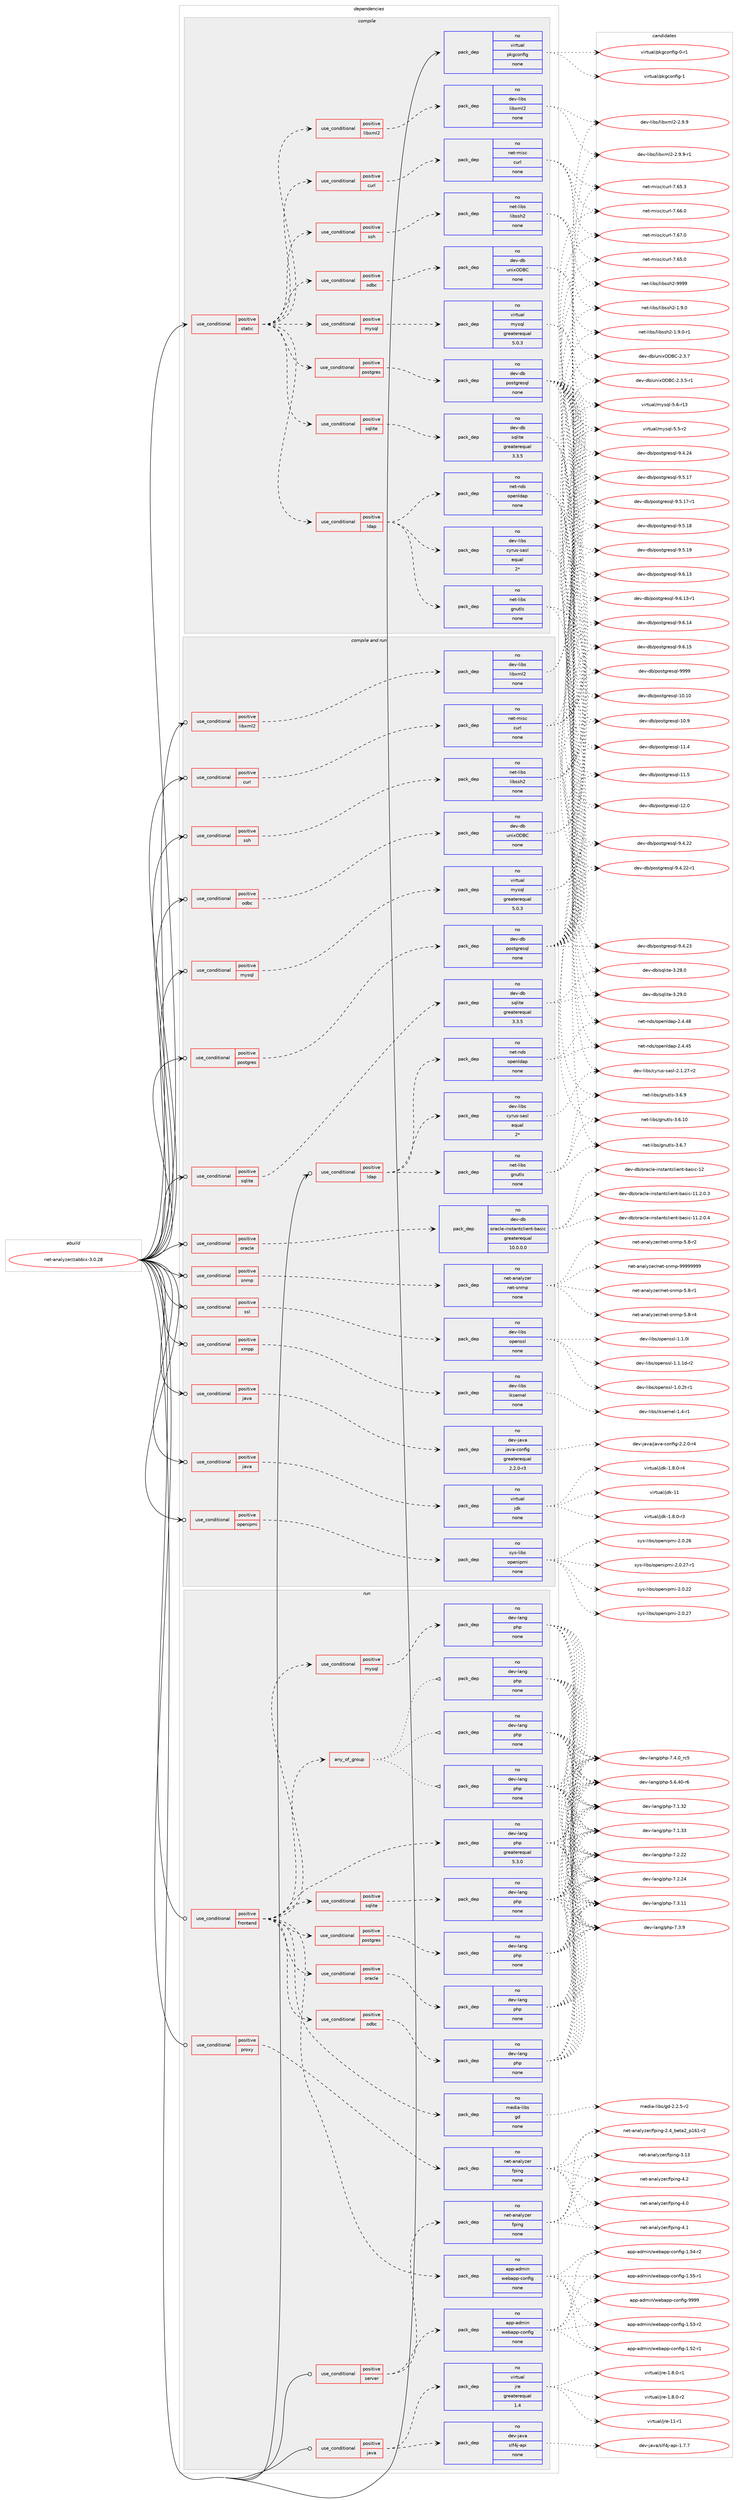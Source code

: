 digraph prolog {

# *************
# Graph options
# *************

newrank=true;
concentrate=true;
compound=true;
graph [rankdir=LR,fontname=Helvetica,fontsize=10,ranksep=1.5];#, ranksep=2.5, nodesep=0.2];
edge  [arrowhead=vee];
node  [fontname=Helvetica,fontsize=10];

# **********
# The ebuild
# **********

subgraph cluster_leftcol {
color=gray;
rank=same;
label=<<i>ebuild</i>>;
id [label="net-analyzer/zabbix-3.0.28", color=red, width=4, href="../net-analyzer/zabbix-3.0.28.svg"];
}

# ****************
# The dependencies
# ****************

subgraph cluster_midcol {
color=gray;
label=<<i>dependencies</i>>;
subgraph cluster_compile {
fillcolor="#eeeeee";
style=filled;
label=<<i>compile</i>>;
subgraph cond198815 {
dependency816973 [label=<<TABLE BORDER="0" CELLBORDER="1" CELLSPACING="0" CELLPADDING="4"><TR><TD ROWSPAN="3" CELLPADDING="10">use_conditional</TD></TR><TR><TD>positive</TD></TR><TR><TD>static</TD></TR></TABLE>>, shape=none, color=red];
subgraph cond198816 {
dependency816974 [label=<<TABLE BORDER="0" CELLBORDER="1" CELLSPACING="0" CELLPADDING="4"><TR><TD ROWSPAN="3" CELLPADDING="10">use_conditional</TD></TR><TR><TD>positive</TD></TR><TR><TD>ldap</TD></TR></TABLE>>, shape=none, color=red];
subgraph pack603868 {
dependency816975 [label=<<TABLE BORDER="0" CELLBORDER="1" CELLSPACING="0" CELLPADDING="4" WIDTH="220"><TR><TD ROWSPAN="6" CELLPADDING="30">pack_dep</TD></TR><TR><TD WIDTH="110">no</TD></TR><TR><TD>net-nds</TD></TR><TR><TD>openldap</TD></TR><TR><TD>none</TD></TR><TR><TD></TD></TR></TABLE>>, shape=none, color=blue];
}
dependency816974:e -> dependency816975:w [weight=20,style="dashed",arrowhead="vee"];
subgraph pack603869 {
dependency816976 [label=<<TABLE BORDER="0" CELLBORDER="1" CELLSPACING="0" CELLPADDING="4" WIDTH="220"><TR><TD ROWSPAN="6" CELLPADDING="30">pack_dep</TD></TR><TR><TD WIDTH="110">no</TD></TR><TR><TD>dev-libs</TD></TR><TR><TD>cyrus-sasl</TD></TR><TR><TD>equal</TD></TR><TR><TD>2*</TD></TR></TABLE>>, shape=none, color=blue];
}
dependency816974:e -> dependency816976:w [weight=20,style="dashed",arrowhead="vee"];
subgraph pack603870 {
dependency816977 [label=<<TABLE BORDER="0" CELLBORDER="1" CELLSPACING="0" CELLPADDING="4" WIDTH="220"><TR><TD ROWSPAN="6" CELLPADDING="30">pack_dep</TD></TR><TR><TD WIDTH="110">no</TD></TR><TR><TD>net-libs</TD></TR><TR><TD>gnutls</TD></TR><TR><TD>none</TD></TR><TR><TD></TD></TR></TABLE>>, shape=none, color=blue];
}
dependency816974:e -> dependency816977:w [weight=20,style="dashed",arrowhead="vee"];
}
dependency816973:e -> dependency816974:w [weight=20,style="dashed",arrowhead="vee"];
subgraph cond198817 {
dependency816978 [label=<<TABLE BORDER="0" CELLBORDER="1" CELLSPACING="0" CELLPADDING="4"><TR><TD ROWSPAN="3" CELLPADDING="10">use_conditional</TD></TR><TR><TD>positive</TD></TR><TR><TD>mysql</TD></TR></TABLE>>, shape=none, color=red];
subgraph pack603871 {
dependency816979 [label=<<TABLE BORDER="0" CELLBORDER="1" CELLSPACING="0" CELLPADDING="4" WIDTH="220"><TR><TD ROWSPAN="6" CELLPADDING="30">pack_dep</TD></TR><TR><TD WIDTH="110">no</TD></TR><TR><TD>virtual</TD></TR><TR><TD>mysql</TD></TR><TR><TD>greaterequal</TD></TR><TR><TD>5.0.3</TD></TR></TABLE>>, shape=none, color=blue];
}
dependency816978:e -> dependency816979:w [weight=20,style="dashed",arrowhead="vee"];
}
dependency816973:e -> dependency816978:w [weight=20,style="dashed",arrowhead="vee"];
subgraph cond198818 {
dependency816980 [label=<<TABLE BORDER="0" CELLBORDER="1" CELLSPACING="0" CELLPADDING="4"><TR><TD ROWSPAN="3" CELLPADDING="10">use_conditional</TD></TR><TR><TD>positive</TD></TR><TR><TD>sqlite</TD></TR></TABLE>>, shape=none, color=red];
subgraph pack603872 {
dependency816981 [label=<<TABLE BORDER="0" CELLBORDER="1" CELLSPACING="0" CELLPADDING="4" WIDTH="220"><TR><TD ROWSPAN="6" CELLPADDING="30">pack_dep</TD></TR><TR><TD WIDTH="110">no</TD></TR><TR><TD>dev-db</TD></TR><TR><TD>sqlite</TD></TR><TR><TD>greaterequal</TD></TR><TR><TD>3.3.5</TD></TR></TABLE>>, shape=none, color=blue];
}
dependency816980:e -> dependency816981:w [weight=20,style="dashed",arrowhead="vee"];
}
dependency816973:e -> dependency816980:w [weight=20,style="dashed",arrowhead="vee"];
subgraph cond198819 {
dependency816982 [label=<<TABLE BORDER="0" CELLBORDER="1" CELLSPACING="0" CELLPADDING="4"><TR><TD ROWSPAN="3" CELLPADDING="10">use_conditional</TD></TR><TR><TD>positive</TD></TR><TR><TD>postgres</TD></TR></TABLE>>, shape=none, color=red];
subgraph pack603873 {
dependency816983 [label=<<TABLE BORDER="0" CELLBORDER="1" CELLSPACING="0" CELLPADDING="4" WIDTH="220"><TR><TD ROWSPAN="6" CELLPADDING="30">pack_dep</TD></TR><TR><TD WIDTH="110">no</TD></TR><TR><TD>dev-db</TD></TR><TR><TD>postgresql</TD></TR><TR><TD>none</TD></TR><TR><TD></TD></TR></TABLE>>, shape=none, color=blue];
}
dependency816982:e -> dependency816983:w [weight=20,style="dashed",arrowhead="vee"];
}
dependency816973:e -> dependency816982:w [weight=20,style="dashed",arrowhead="vee"];
subgraph cond198820 {
dependency816984 [label=<<TABLE BORDER="0" CELLBORDER="1" CELLSPACING="0" CELLPADDING="4"><TR><TD ROWSPAN="3" CELLPADDING="10">use_conditional</TD></TR><TR><TD>positive</TD></TR><TR><TD>libxml2</TD></TR></TABLE>>, shape=none, color=red];
subgraph pack603874 {
dependency816985 [label=<<TABLE BORDER="0" CELLBORDER="1" CELLSPACING="0" CELLPADDING="4" WIDTH="220"><TR><TD ROWSPAN="6" CELLPADDING="30">pack_dep</TD></TR><TR><TD WIDTH="110">no</TD></TR><TR><TD>dev-libs</TD></TR><TR><TD>libxml2</TD></TR><TR><TD>none</TD></TR><TR><TD></TD></TR></TABLE>>, shape=none, color=blue];
}
dependency816984:e -> dependency816985:w [weight=20,style="dashed",arrowhead="vee"];
}
dependency816973:e -> dependency816984:w [weight=20,style="dashed",arrowhead="vee"];
subgraph cond198821 {
dependency816986 [label=<<TABLE BORDER="0" CELLBORDER="1" CELLSPACING="0" CELLPADDING="4"><TR><TD ROWSPAN="3" CELLPADDING="10">use_conditional</TD></TR><TR><TD>positive</TD></TR><TR><TD>curl</TD></TR></TABLE>>, shape=none, color=red];
subgraph pack603875 {
dependency816987 [label=<<TABLE BORDER="0" CELLBORDER="1" CELLSPACING="0" CELLPADDING="4" WIDTH="220"><TR><TD ROWSPAN="6" CELLPADDING="30">pack_dep</TD></TR><TR><TD WIDTH="110">no</TD></TR><TR><TD>net-misc</TD></TR><TR><TD>curl</TD></TR><TR><TD>none</TD></TR><TR><TD></TD></TR></TABLE>>, shape=none, color=blue];
}
dependency816986:e -> dependency816987:w [weight=20,style="dashed",arrowhead="vee"];
}
dependency816973:e -> dependency816986:w [weight=20,style="dashed",arrowhead="vee"];
subgraph cond198822 {
dependency816988 [label=<<TABLE BORDER="0" CELLBORDER="1" CELLSPACING="0" CELLPADDING="4"><TR><TD ROWSPAN="3" CELLPADDING="10">use_conditional</TD></TR><TR><TD>positive</TD></TR><TR><TD>ssh</TD></TR></TABLE>>, shape=none, color=red];
subgraph pack603876 {
dependency816989 [label=<<TABLE BORDER="0" CELLBORDER="1" CELLSPACING="0" CELLPADDING="4" WIDTH="220"><TR><TD ROWSPAN="6" CELLPADDING="30">pack_dep</TD></TR><TR><TD WIDTH="110">no</TD></TR><TR><TD>net-libs</TD></TR><TR><TD>libssh2</TD></TR><TR><TD>none</TD></TR><TR><TD></TD></TR></TABLE>>, shape=none, color=blue];
}
dependency816988:e -> dependency816989:w [weight=20,style="dashed",arrowhead="vee"];
}
dependency816973:e -> dependency816988:w [weight=20,style="dashed",arrowhead="vee"];
subgraph cond198823 {
dependency816990 [label=<<TABLE BORDER="0" CELLBORDER="1" CELLSPACING="0" CELLPADDING="4"><TR><TD ROWSPAN="3" CELLPADDING="10">use_conditional</TD></TR><TR><TD>positive</TD></TR><TR><TD>odbc</TD></TR></TABLE>>, shape=none, color=red];
subgraph pack603877 {
dependency816991 [label=<<TABLE BORDER="0" CELLBORDER="1" CELLSPACING="0" CELLPADDING="4" WIDTH="220"><TR><TD ROWSPAN="6" CELLPADDING="30">pack_dep</TD></TR><TR><TD WIDTH="110">no</TD></TR><TR><TD>dev-db</TD></TR><TR><TD>unixODBC</TD></TR><TR><TD>none</TD></TR><TR><TD></TD></TR></TABLE>>, shape=none, color=blue];
}
dependency816990:e -> dependency816991:w [weight=20,style="dashed",arrowhead="vee"];
}
dependency816973:e -> dependency816990:w [weight=20,style="dashed",arrowhead="vee"];
}
id:e -> dependency816973:w [weight=20,style="solid",arrowhead="vee"];
subgraph pack603878 {
dependency816992 [label=<<TABLE BORDER="0" CELLBORDER="1" CELLSPACING="0" CELLPADDING="4" WIDTH="220"><TR><TD ROWSPAN="6" CELLPADDING="30">pack_dep</TD></TR><TR><TD WIDTH="110">no</TD></TR><TR><TD>virtual</TD></TR><TR><TD>pkgconfig</TD></TR><TR><TD>none</TD></TR><TR><TD></TD></TR></TABLE>>, shape=none, color=blue];
}
id:e -> dependency816992:w [weight=20,style="solid",arrowhead="vee"];
}
subgraph cluster_compileandrun {
fillcolor="#eeeeee";
style=filled;
label=<<i>compile and run</i>>;
subgraph cond198824 {
dependency816993 [label=<<TABLE BORDER="0" CELLBORDER="1" CELLSPACING="0" CELLPADDING="4"><TR><TD ROWSPAN="3" CELLPADDING="10">use_conditional</TD></TR><TR><TD>positive</TD></TR><TR><TD>curl</TD></TR></TABLE>>, shape=none, color=red];
subgraph pack603879 {
dependency816994 [label=<<TABLE BORDER="0" CELLBORDER="1" CELLSPACING="0" CELLPADDING="4" WIDTH="220"><TR><TD ROWSPAN="6" CELLPADDING="30">pack_dep</TD></TR><TR><TD WIDTH="110">no</TD></TR><TR><TD>net-misc</TD></TR><TR><TD>curl</TD></TR><TR><TD>none</TD></TR><TR><TD></TD></TR></TABLE>>, shape=none, color=blue];
}
dependency816993:e -> dependency816994:w [weight=20,style="dashed",arrowhead="vee"];
}
id:e -> dependency816993:w [weight=20,style="solid",arrowhead="odotvee"];
subgraph cond198825 {
dependency816995 [label=<<TABLE BORDER="0" CELLBORDER="1" CELLSPACING="0" CELLPADDING="4"><TR><TD ROWSPAN="3" CELLPADDING="10">use_conditional</TD></TR><TR><TD>positive</TD></TR><TR><TD>java</TD></TR></TABLE>>, shape=none, color=red];
subgraph pack603880 {
dependency816996 [label=<<TABLE BORDER="0" CELLBORDER="1" CELLSPACING="0" CELLPADDING="4" WIDTH="220"><TR><TD ROWSPAN="6" CELLPADDING="30">pack_dep</TD></TR><TR><TD WIDTH="110">no</TD></TR><TR><TD>dev-java</TD></TR><TR><TD>java-config</TD></TR><TR><TD>greaterequal</TD></TR><TR><TD>2.2.0-r3</TD></TR></TABLE>>, shape=none, color=blue];
}
dependency816995:e -> dependency816996:w [weight=20,style="dashed",arrowhead="vee"];
}
id:e -> dependency816995:w [weight=20,style="solid",arrowhead="odotvee"];
subgraph cond198826 {
dependency816997 [label=<<TABLE BORDER="0" CELLBORDER="1" CELLSPACING="0" CELLPADDING="4"><TR><TD ROWSPAN="3" CELLPADDING="10">use_conditional</TD></TR><TR><TD>positive</TD></TR><TR><TD>java</TD></TR></TABLE>>, shape=none, color=red];
subgraph pack603881 {
dependency816998 [label=<<TABLE BORDER="0" CELLBORDER="1" CELLSPACING="0" CELLPADDING="4" WIDTH="220"><TR><TD ROWSPAN="6" CELLPADDING="30">pack_dep</TD></TR><TR><TD WIDTH="110">no</TD></TR><TR><TD>virtual</TD></TR><TR><TD>jdk</TD></TR><TR><TD>none</TD></TR><TR><TD></TD></TR></TABLE>>, shape=none, color=blue];
}
dependency816997:e -> dependency816998:w [weight=20,style="dashed",arrowhead="vee"];
}
id:e -> dependency816997:w [weight=20,style="solid",arrowhead="odotvee"];
subgraph cond198827 {
dependency816999 [label=<<TABLE BORDER="0" CELLBORDER="1" CELLSPACING="0" CELLPADDING="4"><TR><TD ROWSPAN="3" CELLPADDING="10">use_conditional</TD></TR><TR><TD>positive</TD></TR><TR><TD>ldap</TD></TR></TABLE>>, shape=none, color=red];
subgraph pack603882 {
dependency817000 [label=<<TABLE BORDER="0" CELLBORDER="1" CELLSPACING="0" CELLPADDING="4" WIDTH="220"><TR><TD ROWSPAN="6" CELLPADDING="30">pack_dep</TD></TR><TR><TD WIDTH="110">no</TD></TR><TR><TD>net-nds</TD></TR><TR><TD>openldap</TD></TR><TR><TD>none</TD></TR><TR><TD></TD></TR></TABLE>>, shape=none, color=blue];
}
dependency816999:e -> dependency817000:w [weight=20,style="dashed",arrowhead="vee"];
subgraph pack603883 {
dependency817001 [label=<<TABLE BORDER="0" CELLBORDER="1" CELLSPACING="0" CELLPADDING="4" WIDTH="220"><TR><TD ROWSPAN="6" CELLPADDING="30">pack_dep</TD></TR><TR><TD WIDTH="110">no</TD></TR><TR><TD>dev-libs</TD></TR><TR><TD>cyrus-sasl</TD></TR><TR><TD>equal</TD></TR><TR><TD>2*</TD></TR></TABLE>>, shape=none, color=blue];
}
dependency816999:e -> dependency817001:w [weight=20,style="dashed",arrowhead="vee"];
subgraph pack603884 {
dependency817002 [label=<<TABLE BORDER="0" CELLBORDER="1" CELLSPACING="0" CELLPADDING="4" WIDTH="220"><TR><TD ROWSPAN="6" CELLPADDING="30">pack_dep</TD></TR><TR><TD WIDTH="110">no</TD></TR><TR><TD>net-libs</TD></TR><TR><TD>gnutls</TD></TR><TR><TD>none</TD></TR><TR><TD></TD></TR></TABLE>>, shape=none, color=blue];
}
dependency816999:e -> dependency817002:w [weight=20,style="dashed",arrowhead="vee"];
}
id:e -> dependency816999:w [weight=20,style="solid",arrowhead="odotvee"];
subgraph cond198828 {
dependency817003 [label=<<TABLE BORDER="0" CELLBORDER="1" CELLSPACING="0" CELLPADDING="4"><TR><TD ROWSPAN="3" CELLPADDING="10">use_conditional</TD></TR><TR><TD>positive</TD></TR><TR><TD>libxml2</TD></TR></TABLE>>, shape=none, color=red];
subgraph pack603885 {
dependency817004 [label=<<TABLE BORDER="0" CELLBORDER="1" CELLSPACING="0" CELLPADDING="4" WIDTH="220"><TR><TD ROWSPAN="6" CELLPADDING="30">pack_dep</TD></TR><TR><TD WIDTH="110">no</TD></TR><TR><TD>dev-libs</TD></TR><TR><TD>libxml2</TD></TR><TR><TD>none</TD></TR><TR><TD></TD></TR></TABLE>>, shape=none, color=blue];
}
dependency817003:e -> dependency817004:w [weight=20,style="dashed",arrowhead="vee"];
}
id:e -> dependency817003:w [weight=20,style="solid",arrowhead="odotvee"];
subgraph cond198829 {
dependency817005 [label=<<TABLE BORDER="0" CELLBORDER="1" CELLSPACING="0" CELLPADDING="4"><TR><TD ROWSPAN="3" CELLPADDING="10">use_conditional</TD></TR><TR><TD>positive</TD></TR><TR><TD>mysql</TD></TR></TABLE>>, shape=none, color=red];
subgraph pack603886 {
dependency817006 [label=<<TABLE BORDER="0" CELLBORDER="1" CELLSPACING="0" CELLPADDING="4" WIDTH="220"><TR><TD ROWSPAN="6" CELLPADDING="30">pack_dep</TD></TR><TR><TD WIDTH="110">no</TD></TR><TR><TD>virtual</TD></TR><TR><TD>mysql</TD></TR><TR><TD>greaterequal</TD></TR><TR><TD>5.0.3</TD></TR></TABLE>>, shape=none, color=blue];
}
dependency817005:e -> dependency817006:w [weight=20,style="dashed",arrowhead="vee"];
}
id:e -> dependency817005:w [weight=20,style="solid",arrowhead="odotvee"];
subgraph cond198830 {
dependency817007 [label=<<TABLE BORDER="0" CELLBORDER="1" CELLSPACING="0" CELLPADDING="4"><TR><TD ROWSPAN="3" CELLPADDING="10">use_conditional</TD></TR><TR><TD>positive</TD></TR><TR><TD>odbc</TD></TR></TABLE>>, shape=none, color=red];
subgraph pack603887 {
dependency817008 [label=<<TABLE BORDER="0" CELLBORDER="1" CELLSPACING="0" CELLPADDING="4" WIDTH="220"><TR><TD ROWSPAN="6" CELLPADDING="30">pack_dep</TD></TR><TR><TD WIDTH="110">no</TD></TR><TR><TD>dev-db</TD></TR><TR><TD>unixODBC</TD></TR><TR><TD>none</TD></TR><TR><TD></TD></TR></TABLE>>, shape=none, color=blue];
}
dependency817007:e -> dependency817008:w [weight=20,style="dashed",arrowhead="vee"];
}
id:e -> dependency817007:w [weight=20,style="solid",arrowhead="odotvee"];
subgraph cond198831 {
dependency817009 [label=<<TABLE BORDER="0" CELLBORDER="1" CELLSPACING="0" CELLPADDING="4"><TR><TD ROWSPAN="3" CELLPADDING="10">use_conditional</TD></TR><TR><TD>positive</TD></TR><TR><TD>openipmi</TD></TR></TABLE>>, shape=none, color=red];
subgraph pack603888 {
dependency817010 [label=<<TABLE BORDER="0" CELLBORDER="1" CELLSPACING="0" CELLPADDING="4" WIDTH="220"><TR><TD ROWSPAN="6" CELLPADDING="30">pack_dep</TD></TR><TR><TD WIDTH="110">no</TD></TR><TR><TD>sys-libs</TD></TR><TR><TD>openipmi</TD></TR><TR><TD>none</TD></TR><TR><TD></TD></TR></TABLE>>, shape=none, color=blue];
}
dependency817009:e -> dependency817010:w [weight=20,style="dashed",arrowhead="vee"];
}
id:e -> dependency817009:w [weight=20,style="solid",arrowhead="odotvee"];
subgraph cond198832 {
dependency817011 [label=<<TABLE BORDER="0" CELLBORDER="1" CELLSPACING="0" CELLPADDING="4"><TR><TD ROWSPAN="3" CELLPADDING="10">use_conditional</TD></TR><TR><TD>positive</TD></TR><TR><TD>oracle</TD></TR></TABLE>>, shape=none, color=red];
subgraph pack603889 {
dependency817012 [label=<<TABLE BORDER="0" CELLBORDER="1" CELLSPACING="0" CELLPADDING="4" WIDTH="220"><TR><TD ROWSPAN="6" CELLPADDING="30">pack_dep</TD></TR><TR><TD WIDTH="110">no</TD></TR><TR><TD>dev-db</TD></TR><TR><TD>oracle-instantclient-basic</TD></TR><TR><TD>greaterequal</TD></TR><TR><TD>10.0.0.0</TD></TR></TABLE>>, shape=none, color=blue];
}
dependency817011:e -> dependency817012:w [weight=20,style="dashed",arrowhead="vee"];
}
id:e -> dependency817011:w [weight=20,style="solid",arrowhead="odotvee"];
subgraph cond198833 {
dependency817013 [label=<<TABLE BORDER="0" CELLBORDER="1" CELLSPACING="0" CELLPADDING="4"><TR><TD ROWSPAN="3" CELLPADDING="10">use_conditional</TD></TR><TR><TD>positive</TD></TR><TR><TD>postgres</TD></TR></TABLE>>, shape=none, color=red];
subgraph pack603890 {
dependency817014 [label=<<TABLE BORDER="0" CELLBORDER="1" CELLSPACING="0" CELLPADDING="4" WIDTH="220"><TR><TD ROWSPAN="6" CELLPADDING="30">pack_dep</TD></TR><TR><TD WIDTH="110">no</TD></TR><TR><TD>dev-db</TD></TR><TR><TD>postgresql</TD></TR><TR><TD>none</TD></TR><TR><TD></TD></TR></TABLE>>, shape=none, color=blue];
}
dependency817013:e -> dependency817014:w [weight=20,style="dashed",arrowhead="vee"];
}
id:e -> dependency817013:w [weight=20,style="solid",arrowhead="odotvee"];
subgraph cond198834 {
dependency817015 [label=<<TABLE BORDER="0" CELLBORDER="1" CELLSPACING="0" CELLPADDING="4"><TR><TD ROWSPAN="3" CELLPADDING="10">use_conditional</TD></TR><TR><TD>positive</TD></TR><TR><TD>snmp</TD></TR></TABLE>>, shape=none, color=red];
subgraph pack603891 {
dependency817016 [label=<<TABLE BORDER="0" CELLBORDER="1" CELLSPACING="0" CELLPADDING="4" WIDTH="220"><TR><TD ROWSPAN="6" CELLPADDING="30">pack_dep</TD></TR><TR><TD WIDTH="110">no</TD></TR><TR><TD>net-analyzer</TD></TR><TR><TD>net-snmp</TD></TR><TR><TD>none</TD></TR><TR><TD></TD></TR></TABLE>>, shape=none, color=blue];
}
dependency817015:e -> dependency817016:w [weight=20,style="dashed",arrowhead="vee"];
}
id:e -> dependency817015:w [weight=20,style="solid",arrowhead="odotvee"];
subgraph cond198835 {
dependency817017 [label=<<TABLE BORDER="0" CELLBORDER="1" CELLSPACING="0" CELLPADDING="4"><TR><TD ROWSPAN="3" CELLPADDING="10">use_conditional</TD></TR><TR><TD>positive</TD></TR><TR><TD>sqlite</TD></TR></TABLE>>, shape=none, color=red];
subgraph pack603892 {
dependency817018 [label=<<TABLE BORDER="0" CELLBORDER="1" CELLSPACING="0" CELLPADDING="4" WIDTH="220"><TR><TD ROWSPAN="6" CELLPADDING="30">pack_dep</TD></TR><TR><TD WIDTH="110">no</TD></TR><TR><TD>dev-db</TD></TR><TR><TD>sqlite</TD></TR><TR><TD>greaterequal</TD></TR><TR><TD>3.3.5</TD></TR></TABLE>>, shape=none, color=blue];
}
dependency817017:e -> dependency817018:w [weight=20,style="dashed",arrowhead="vee"];
}
id:e -> dependency817017:w [weight=20,style="solid",arrowhead="odotvee"];
subgraph cond198836 {
dependency817019 [label=<<TABLE BORDER="0" CELLBORDER="1" CELLSPACING="0" CELLPADDING="4"><TR><TD ROWSPAN="3" CELLPADDING="10">use_conditional</TD></TR><TR><TD>positive</TD></TR><TR><TD>ssh</TD></TR></TABLE>>, shape=none, color=red];
subgraph pack603893 {
dependency817020 [label=<<TABLE BORDER="0" CELLBORDER="1" CELLSPACING="0" CELLPADDING="4" WIDTH="220"><TR><TD ROWSPAN="6" CELLPADDING="30">pack_dep</TD></TR><TR><TD WIDTH="110">no</TD></TR><TR><TD>net-libs</TD></TR><TR><TD>libssh2</TD></TR><TR><TD>none</TD></TR><TR><TD></TD></TR></TABLE>>, shape=none, color=blue];
}
dependency817019:e -> dependency817020:w [weight=20,style="dashed",arrowhead="vee"];
}
id:e -> dependency817019:w [weight=20,style="solid",arrowhead="odotvee"];
subgraph cond198837 {
dependency817021 [label=<<TABLE BORDER="0" CELLBORDER="1" CELLSPACING="0" CELLPADDING="4"><TR><TD ROWSPAN="3" CELLPADDING="10">use_conditional</TD></TR><TR><TD>positive</TD></TR><TR><TD>ssl</TD></TR></TABLE>>, shape=none, color=red];
subgraph pack603894 {
dependency817022 [label=<<TABLE BORDER="0" CELLBORDER="1" CELLSPACING="0" CELLPADDING="4" WIDTH="220"><TR><TD ROWSPAN="6" CELLPADDING="30">pack_dep</TD></TR><TR><TD WIDTH="110">no</TD></TR><TR><TD>dev-libs</TD></TR><TR><TD>openssl</TD></TR><TR><TD>none</TD></TR><TR><TD></TD></TR></TABLE>>, shape=none, color=blue];
}
dependency817021:e -> dependency817022:w [weight=20,style="dashed",arrowhead="vee"];
}
id:e -> dependency817021:w [weight=20,style="solid",arrowhead="odotvee"];
subgraph cond198838 {
dependency817023 [label=<<TABLE BORDER="0" CELLBORDER="1" CELLSPACING="0" CELLPADDING="4"><TR><TD ROWSPAN="3" CELLPADDING="10">use_conditional</TD></TR><TR><TD>positive</TD></TR><TR><TD>xmpp</TD></TR></TABLE>>, shape=none, color=red];
subgraph pack603895 {
dependency817024 [label=<<TABLE BORDER="0" CELLBORDER="1" CELLSPACING="0" CELLPADDING="4" WIDTH="220"><TR><TD ROWSPAN="6" CELLPADDING="30">pack_dep</TD></TR><TR><TD WIDTH="110">no</TD></TR><TR><TD>dev-libs</TD></TR><TR><TD>iksemel</TD></TR><TR><TD>none</TD></TR><TR><TD></TD></TR></TABLE>>, shape=none, color=blue];
}
dependency817023:e -> dependency817024:w [weight=20,style="dashed",arrowhead="vee"];
}
id:e -> dependency817023:w [weight=20,style="solid",arrowhead="odotvee"];
}
subgraph cluster_run {
fillcolor="#eeeeee";
style=filled;
label=<<i>run</i>>;
subgraph cond198839 {
dependency817025 [label=<<TABLE BORDER="0" CELLBORDER="1" CELLSPACING="0" CELLPADDING="4"><TR><TD ROWSPAN="3" CELLPADDING="10">use_conditional</TD></TR><TR><TD>positive</TD></TR><TR><TD>frontend</TD></TR></TABLE>>, shape=none, color=red];
subgraph pack603896 {
dependency817026 [label=<<TABLE BORDER="0" CELLBORDER="1" CELLSPACING="0" CELLPADDING="4" WIDTH="220"><TR><TD ROWSPAN="6" CELLPADDING="30">pack_dep</TD></TR><TR><TD WIDTH="110">no</TD></TR><TR><TD>dev-lang</TD></TR><TR><TD>php</TD></TR><TR><TD>greaterequal</TD></TR><TR><TD>5.3.0</TD></TR></TABLE>>, shape=none, color=blue];
}
dependency817025:e -> dependency817026:w [weight=20,style="dashed",arrowhead="vee"];
subgraph any13840 {
dependency817027 [label=<<TABLE BORDER="0" CELLBORDER="1" CELLSPACING="0" CELLPADDING="4"><TR><TD CELLPADDING="10">any_of_group</TD></TR></TABLE>>, shape=none, color=red];subgraph pack603897 {
dependency817028 [label=<<TABLE BORDER="0" CELLBORDER="1" CELLSPACING="0" CELLPADDING="4" WIDTH="220"><TR><TD ROWSPAN="6" CELLPADDING="30">pack_dep</TD></TR><TR><TD WIDTH="110">no</TD></TR><TR><TD>dev-lang</TD></TR><TR><TD>php</TD></TR><TR><TD>none</TD></TR><TR><TD></TD></TR></TABLE>>, shape=none, color=blue];
}
dependency817027:e -> dependency817028:w [weight=20,style="dotted",arrowhead="oinv"];
subgraph pack603898 {
dependency817029 [label=<<TABLE BORDER="0" CELLBORDER="1" CELLSPACING="0" CELLPADDING="4" WIDTH="220"><TR><TD ROWSPAN="6" CELLPADDING="30">pack_dep</TD></TR><TR><TD WIDTH="110">no</TD></TR><TR><TD>dev-lang</TD></TR><TR><TD>php</TD></TR><TR><TD>none</TD></TR><TR><TD></TD></TR></TABLE>>, shape=none, color=blue];
}
dependency817027:e -> dependency817029:w [weight=20,style="dotted",arrowhead="oinv"];
subgraph pack603899 {
dependency817030 [label=<<TABLE BORDER="0" CELLBORDER="1" CELLSPACING="0" CELLPADDING="4" WIDTH="220"><TR><TD ROWSPAN="6" CELLPADDING="30">pack_dep</TD></TR><TR><TD WIDTH="110">no</TD></TR><TR><TD>dev-lang</TD></TR><TR><TD>php</TD></TR><TR><TD>none</TD></TR><TR><TD></TD></TR></TABLE>>, shape=none, color=blue];
}
dependency817027:e -> dependency817030:w [weight=20,style="dotted",arrowhead="oinv"];
}
dependency817025:e -> dependency817027:w [weight=20,style="dashed",arrowhead="vee"];
subgraph cond198840 {
dependency817031 [label=<<TABLE BORDER="0" CELLBORDER="1" CELLSPACING="0" CELLPADDING="4"><TR><TD ROWSPAN="3" CELLPADDING="10">use_conditional</TD></TR><TR><TD>positive</TD></TR><TR><TD>mysql</TD></TR></TABLE>>, shape=none, color=red];
subgraph pack603900 {
dependency817032 [label=<<TABLE BORDER="0" CELLBORDER="1" CELLSPACING="0" CELLPADDING="4" WIDTH="220"><TR><TD ROWSPAN="6" CELLPADDING="30">pack_dep</TD></TR><TR><TD WIDTH="110">no</TD></TR><TR><TD>dev-lang</TD></TR><TR><TD>php</TD></TR><TR><TD>none</TD></TR><TR><TD></TD></TR></TABLE>>, shape=none, color=blue];
}
dependency817031:e -> dependency817032:w [weight=20,style="dashed",arrowhead="vee"];
}
dependency817025:e -> dependency817031:w [weight=20,style="dashed",arrowhead="vee"];
subgraph cond198841 {
dependency817033 [label=<<TABLE BORDER="0" CELLBORDER="1" CELLSPACING="0" CELLPADDING="4"><TR><TD ROWSPAN="3" CELLPADDING="10">use_conditional</TD></TR><TR><TD>positive</TD></TR><TR><TD>odbc</TD></TR></TABLE>>, shape=none, color=red];
subgraph pack603901 {
dependency817034 [label=<<TABLE BORDER="0" CELLBORDER="1" CELLSPACING="0" CELLPADDING="4" WIDTH="220"><TR><TD ROWSPAN="6" CELLPADDING="30">pack_dep</TD></TR><TR><TD WIDTH="110">no</TD></TR><TR><TD>dev-lang</TD></TR><TR><TD>php</TD></TR><TR><TD>none</TD></TR><TR><TD></TD></TR></TABLE>>, shape=none, color=blue];
}
dependency817033:e -> dependency817034:w [weight=20,style="dashed",arrowhead="vee"];
}
dependency817025:e -> dependency817033:w [weight=20,style="dashed",arrowhead="vee"];
subgraph cond198842 {
dependency817035 [label=<<TABLE BORDER="0" CELLBORDER="1" CELLSPACING="0" CELLPADDING="4"><TR><TD ROWSPAN="3" CELLPADDING="10">use_conditional</TD></TR><TR><TD>positive</TD></TR><TR><TD>oracle</TD></TR></TABLE>>, shape=none, color=red];
subgraph pack603902 {
dependency817036 [label=<<TABLE BORDER="0" CELLBORDER="1" CELLSPACING="0" CELLPADDING="4" WIDTH="220"><TR><TD ROWSPAN="6" CELLPADDING="30">pack_dep</TD></TR><TR><TD WIDTH="110">no</TD></TR><TR><TD>dev-lang</TD></TR><TR><TD>php</TD></TR><TR><TD>none</TD></TR><TR><TD></TD></TR></TABLE>>, shape=none, color=blue];
}
dependency817035:e -> dependency817036:w [weight=20,style="dashed",arrowhead="vee"];
}
dependency817025:e -> dependency817035:w [weight=20,style="dashed",arrowhead="vee"];
subgraph cond198843 {
dependency817037 [label=<<TABLE BORDER="0" CELLBORDER="1" CELLSPACING="0" CELLPADDING="4"><TR><TD ROWSPAN="3" CELLPADDING="10">use_conditional</TD></TR><TR><TD>positive</TD></TR><TR><TD>postgres</TD></TR></TABLE>>, shape=none, color=red];
subgraph pack603903 {
dependency817038 [label=<<TABLE BORDER="0" CELLBORDER="1" CELLSPACING="0" CELLPADDING="4" WIDTH="220"><TR><TD ROWSPAN="6" CELLPADDING="30">pack_dep</TD></TR><TR><TD WIDTH="110">no</TD></TR><TR><TD>dev-lang</TD></TR><TR><TD>php</TD></TR><TR><TD>none</TD></TR><TR><TD></TD></TR></TABLE>>, shape=none, color=blue];
}
dependency817037:e -> dependency817038:w [weight=20,style="dashed",arrowhead="vee"];
}
dependency817025:e -> dependency817037:w [weight=20,style="dashed",arrowhead="vee"];
subgraph cond198844 {
dependency817039 [label=<<TABLE BORDER="0" CELLBORDER="1" CELLSPACING="0" CELLPADDING="4"><TR><TD ROWSPAN="3" CELLPADDING="10">use_conditional</TD></TR><TR><TD>positive</TD></TR><TR><TD>sqlite</TD></TR></TABLE>>, shape=none, color=red];
subgraph pack603904 {
dependency817040 [label=<<TABLE BORDER="0" CELLBORDER="1" CELLSPACING="0" CELLPADDING="4" WIDTH="220"><TR><TD ROWSPAN="6" CELLPADDING="30">pack_dep</TD></TR><TR><TD WIDTH="110">no</TD></TR><TR><TD>dev-lang</TD></TR><TR><TD>php</TD></TR><TR><TD>none</TD></TR><TR><TD></TD></TR></TABLE>>, shape=none, color=blue];
}
dependency817039:e -> dependency817040:w [weight=20,style="dashed",arrowhead="vee"];
}
dependency817025:e -> dependency817039:w [weight=20,style="dashed",arrowhead="vee"];
subgraph pack603905 {
dependency817041 [label=<<TABLE BORDER="0" CELLBORDER="1" CELLSPACING="0" CELLPADDING="4" WIDTH="220"><TR><TD ROWSPAN="6" CELLPADDING="30">pack_dep</TD></TR><TR><TD WIDTH="110">no</TD></TR><TR><TD>media-libs</TD></TR><TR><TD>gd</TD></TR><TR><TD>none</TD></TR><TR><TD></TD></TR></TABLE>>, shape=none, color=blue];
}
dependency817025:e -> dependency817041:w [weight=20,style="dashed",arrowhead="vee"];
subgraph pack603906 {
dependency817042 [label=<<TABLE BORDER="0" CELLBORDER="1" CELLSPACING="0" CELLPADDING="4" WIDTH="220"><TR><TD ROWSPAN="6" CELLPADDING="30">pack_dep</TD></TR><TR><TD WIDTH="110">no</TD></TR><TR><TD>app-admin</TD></TR><TR><TD>webapp-config</TD></TR><TR><TD>none</TD></TR><TR><TD></TD></TR></TABLE>>, shape=none, color=blue];
}
dependency817025:e -> dependency817042:w [weight=20,style="dashed",arrowhead="vee"];
}
id:e -> dependency817025:w [weight=20,style="solid",arrowhead="odot"];
subgraph cond198845 {
dependency817043 [label=<<TABLE BORDER="0" CELLBORDER="1" CELLSPACING="0" CELLPADDING="4"><TR><TD ROWSPAN="3" CELLPADDING="10">use_conditional</TD></TR><TR><TD>positive</TD></TR><TR><TD>java</TD></TR></TABLE>>, shape=none, color=red];
subgraph pack603907 {
dependency817044 [label=<<TABLE BORDER="0" CELLBORDER="1" CELLSPACING="0" CELLPADDING="4" WIDTH="220"><TR><TD ROWSPAN="6" CELLPADDING="30">pack_dep</TD></TR><TR><TD WIDTH="110">no</TD></TR><TR><TD>virtual</TD></TR><TR><TD>jre</TD></TR><TR><TD>greaterequal</TD></TR><TR><TD>1.4</TD></TR></TABLE>>, shape=none, color=blue];
}
dependency817043:e -> dependency817044:w [weight=20,style="dashed",arrowhead="vee"];
subgraph pack603908 {
dependency817045 [label=<<TABLE BORDER="0" CELLBORDER="1" CELLSPACING="0" CELLPADDING="4" WIDTH="220"><TR><TD ROWSPAN="6" CELLPADDING="30">pack_dep</TD></TR><TR><TD WIDTH="110">no</TD></TR><TR><TD>dev-java</TD></TR><TR><TD>slf4j-api</TD></TR><TR><TD>none</TD></TR><TR><TD></TD></TR></TABLE>>, shape=none, color=blue];
}
dependency817043:e -> dependency817045:w [weight=20,style="dashed",arrowhead="vee"];
}
id:e -> dependency817043:w [weight=20,style="solid",arrowhead="odot"];
subgraph cond198846 {
dependency817046 [label=<<TABLE BORDER="0" CELLBORDER="1" CELLSPACING="0" CELLPADDING="4"><TR><TD ROWSPAN="3" CELLPADDING="10">use_conditional</TD></TR><TR><TD>positive</TD></TR><TR><TD>proxy</TD></TR></TABLE>>, shape=none, color=red];
subgraph pack603909 {
dependency817047 [label=<<TABLE BORDER="0" CELLBORDER="1" CELLSPACING="0" CELLPADDING="4" WIDTH="220"><TR><TD ROWSPAN="6" CELLPADDING="30">pack_dep</TD></TR><TR><TD WIDTH="110">no</TD></TR><TR><TD>net-analyzer</TD></TR><TR><TD>fping</TD></TR><TR><TD>none</TD></TR><TR><TD></TD></TR></TABLE>>, shape=none, color=blue];
}
dependency817046:e -> dependency817047:w [weight=20,style="dashed",arrowhead="vee"];
}
id:e -> dependency817046:w [weight=20,style="solid",arrowhead="odot"];
subgraph cond198847 {
dependency817048 [label=<<TABLE BORDER="0" CELLBORDER="1" CELLSPACING="0" CELLPADDING="4"><TR><TD ROWSPAN="3" CELLPADDING="10">use_conditional</TD></TR><TR><TD>positive</TD></TR><TR><TD>server</TD></TR></TABLE>>, shape=none, color=red];
subgraph pack603910 {
dependency817049 [label=<<TABLE BORDER="0" CELLBORDER="1" CELLSPACING="0" CELLPADDING="4" WIDTH="220"><TR><TD ROWSPAN="6" CELLPADDING="30">pack_dep</TD></TR><TR><TD WIDTH="110">no</TD></TR><TR><TD>net-analyzer</TD></TR><TR><TD>fping</TD></TR><TR><TD>none</TD></TR><TR><TD></TD></TR></TABLE>>, shape=none, color=blue];
}
dependency817048:e -> dependency817049:w [weight=20,style="dashed",arrowhead="vee"];
subgraph pack603911 {
dependency817050 [label=<<TABLE BORDER="0" CELLBORDER="1" CELLSPACING="0" CELLPADDING="4" WIDTH="220"><TR><TD ROWSPAN="6" CELLPADDING="30">pack_dep</TD></TR><TR><TD WIDTH="110">no</TD></TR><TR><TD>app-admin</TD></TR><TR><TD>webapp-config</TD></TR><TR><TD>none</TD></TR><TR><TD></TD></TR></TABLE>>, shape=none, color=blue];
}
dependency817048:e -> dependency817050:w [weight=20,style="dashed",arrowhead="vee"];
}
id:e -> dependency817048:w [weight=20,style="solid",arrowhead="odot"];
}
}

# **************
# The candidates
# **************

subgraph cluster_choices {
rank=same;
color=gray;
label=<<i>candidates</i>>;

subgraph choice603868 {
color=black;
nodesep=1;
choice11010111645110100115471111121011101081009711245504652465253 [label="net-nds/openldap-2.4.45", color=red, width=4,href="../net-nds/openldap-2.4.45.svg"];
choice11010111645110100115471111121011101081009711245504652465256 [label="net-nds/openldap-2.4.48", color=red, width=4,href="../net-nds/openldap-2.4.48.svg"];
dependency816975:e -> choice11010111645110100115471111121011101081009711245504652465253:w [style=dotted,weight="100"];
dependency816975:e -> choice11010111645110100115471111121011101081009711245504652465256:w [style=dotted,weight="100"];
}
subgraph choice603869 {
color=black;
nodesep=1;
choice100101118451081059811547991211141171154511597115108455046494650554511450 [label="dev-libs/cyrus-sasl-2.1.27-r2", color=red, width=4,href="../dev-libs/cyrus-sasl-2.1.27-r2.svg"];
dependency816976:e -> choice100101118451081059811547991211141171154511597115108455046494650554511450:w [style=dotted,weight="100"];
}
subgraph choice603870 {
color=black;
nodesep=1;
choice11010111645108105981154710311011711610811545514654464948 [label="net-libs/gnutls-3.6.10", color=red, width=4,href="../net-libs/gnutls-3.6.10.svg"];
choice110101116451081059811547103110117116108115455146544655 [label="net-libs/gnutls-3.6.7", color=red, width=4,href="../net-libs/gnutls-3.6.7.svg"];
choice110101116451081059811547103110117116108115455146544657 [label="net-libs/gnutls-3.6.9", color=red, width=4,href="../net-libs/gnutls-3.6.9.svg"];
dependency816977:e -> choice11010111645108105981154710311011711610811545514654464948:w [style=dotted,weight="100"];
dependency816977:e -> choice110101116451081059811547103110117116108115455146544655:w [style=dotted,weight="100"];
dependency816977:e -> choice110101116451081059811547103110117116108115455146544657:w [style=dotted,weight="100"];
}
subgraph choice603871 {
color=black;
nodesep=1;
choice1181051141161179710847109121115113108455346534511450 [label="virtual/mysql-5.5-r2", color=red, width=4,href="../virtual/mysql-5.5-r2.svg"];
choice118105114116117971084710912111511310845534654451144951 [label="virtual/mysql-5.6-r13", color=red, width=4,href="../virtual/mysql-5.6-r13.svg"];
dependency816979:e -> choice1181051141161179710847109121115113108455346534511450:w [style=dotted,weight="100"];
dependency816979:e -> choice118105114116117971084710912111511310845534654451144951:w [style=dotted,weight="100"];
}
subgraph choice603872 {
color=black;
nodesep=1;
choice10010111845100984711511310810511610145514650564648 [label="dev-db/sqlite-3.28.0", color=red, width=4,href="../dev-db/sqlite-3.28.0.svg"];
choice10010111845100984711511310810511610145514650574648 [label="dev-db/sqlite-3.29.0", color=red, width=4,href="../dev-db/sqlite-3.29.0.svg"];
dependency816981:e -> choice10010111845100984711511310810511610145514650564648:w [style=dotted,weight="100"];
dependency816981:e -> choice10010111845100984711511310810511610145514650574648:w [style=dotted,weight="100"];
}
subgraph choice603873 {
color=black;
nodesep=1;
choice100101118451009847112111115116103114101115113108454948464948 [label="dev-db/postgresql-10.10", color=red, width=4,href="../dev-db/postgresql-10.10.svg"];
choice1001011184510098471121111151161031141011151131084549484657 [label="dev-db/postgresql-10.9", color=red, width=4,href="../dev-db/postgresql-10.9.svg"];
choice1001011184510098471121111151161031141011151131084549494652 [label="dev-db/postgresql-11.4", color=red, width=4,href="../dev-db/postgresql-11.4.svg"];
choice1001011184510098471121111151161031141011151131084549494653 [label="dev-db/postgresql-11.5", color=red, width=4,href="../dev-db/postgresql-11.5.svg"];
choice1001011184510098471121111151161031141011151131084549504648 [label="dev-db/postgresql-12.0", color=red, width=4,href="../dev-db/postgresql-12.0.svg"];
choice10010111845100984711211111511610311410111511310845574652465050 [label="dev-db/postgresql-9.4.22", color=red, width=4,href="../dev-db/postgresql-9.4.22.svg"];
choice100101118451009847112111115116103114101115113108455746524650504511449 [label="dev-db/postgresql-9.4.22-r1", color=red, width=4,href="../dev-db/postgresql-9.4.22-r1.svg"];
choice10010111845100984711211111511610311410111511310845574652465051 [label="dev-db/postgresql-9.4.23", color=red, width=4,href="../dev-db/postgresql-9.4.23.svg"];
choice10010111845100984711211111511610311410111511310845574652465052 [label="dev-db/postgresql-9.4.24", color=red, width=4,href="../dev-db/postgresql-9.4.24.svg"];
choice10010111845100984711211111511610311410111511310845574653464955 [label="dev-db/postgresql-9.5.17", color=red, width=4,href="../dev-db/postgresql-9.5.17.svg"];
choice100101118451009847112111115116103114101115113108455746534649554511449 [label="dev-db/postgresql-9.5.17-r1", color=red, width=4,href="../dev-db/postgresql-9.5.17-r1.svg"];
choice10010111845100984711211111511610311410111511310845574653464956 [label="dev-db/postgresql-9.5.18", color=red, width=4,href="../dev-db/postgresql-9.5.18.svg"];
choice10010111845100984711211111511610311410111511310845574653464957 [label="dev-db/postgresql-9.5.19", color=red, width=4,href="../dev-db/postgresql-9.5.19.svg"];
choice10010111845100984711211111511610311410111511310845574654464951 [label="dev-db/postgresql-9.6.13", color=red, width=4,href="../dev-db/postgresql-9.6.13.svg"];
choice100101118451009847112111115116103114101115113108455746544649514511449 [label="dev-db/postgresql-9.6.13-r1", color=red, width=4,href="../dev-db/postgresql-9.6.13-r1.svg"];
choice10010111845100984711211111511610311410111511310845574654464952 [label="dev-db/postgresql-9.6.14", color=red, width=4,href="../dev-db/postgresql-9.6.14.svg"];
choice10010111845100984711211111511610311410111511310845574654464953 [label="dev-db/postgresql-9.6.15", color=red, width=4,href="../dev-db/postgresql-9.6.15.svg"];
choice1001011184510098471121111151161031141011151131084557575757 [label="dev-db/postgresql-9999", color=red, width=4,href="../dev-db/postgresql-9999.svg"];
dependency816983:e -> choice100101118451009847112111115116103114101115113108454948464948:w [style=dotted,weight="100"];
dependency816983:e -> choice1001011184510098471121111151161031141011151131084549484657:w [style=dotted,weight="100"];
dependency816983:e -> choice1001011184510098471121111151161031141011151131084549494652:w [style=dotted,weight="100"];
dependency816983:e -> choice1001011184510098471121111151161031141011151131084549494653:w [style=dotted,weight="100"];
dependency816983:e -> choice1001011184510098471121111151161031141011151131084549504648:w [style=dotted,weight="100"];
dependency816983:e -> choice10010111845100984711211111511610311410111511310845574652465050:w [style=dotted,weight="100"];
dependency816983:e -> choice100101118451009847112111115116103114101115113108455746524650504511449:w [style=dotted,weight="100"];
dependency816983:e -> choice10010111845100984711211111511610311410111511310845574652465051:w [style=dotted,weight="100"];
dependency816983:e -> choice10010111845100984711211111511610311410111511310845574652465052:w [style=dotted,weight="100"];
dependency816983:e -> choice10010111845100984711211111511610311410111511310845574653464955:w [style=dotted,weight="100"];
dependency816983:e -> choice100101118451009847112111115116103114101115113108455746534649554511449:w [style=dotted,weight="100"];
dependency816983:e -> choice10010111845100984711211111511610311410111511310845574653464956:w [style=dotted,weight="100"];
dependency816983:e -> choice10010111845100984711211111511610311410111511310845574653464957:w [style=dotted,weight="100"];
dependency816983:e -> choice10010111845100984711211111511610311410111511310845574654464951:w [style=dotted,weight="100"];
dependency816983:e -> choice100101118451009847112111115116103114101115113108455746544649514511449:w [style=dotted,weight="100"];
dependency816983:e -> choice10010111845100984711211111511610311410111511310845574654464952:w [style=dotted,weight="100"];
dependency816983:e -> choice10010111845100984711211111511610311410111511310845574654464953:w [style=dotted,weight="100"];
dependency816983:e -> choice1001011184510098471121111151161031141011151131084557575757:w [style=dotted,weight="100"];
}
subgraph choice603874 {
color=black;
nodesep=1;
choice1001011184510810598115471081059812010910850455046574657 [label="dev-libs/libxml2-2.9.9", color=red, width=4,href="../dev-libs/libxml2-2.9.9.svg"];
choice10010111845108105981154710810598120109108504550465746574511449 [label="dev-libs/libxml2-2.9.9-r1", color=red, width=4,href="../dev-libs/libxml2-2.9.9-r1.svg"];
dependency816985:e -> choice1001011184510810598115471081059812010910850455046574657:w [style=dotted,weight="100"];
dependency816985:e -> choice10010111845108105981154710810598120109108504550465746574511449:w [style=dotted,weight="100"];
}
subgraph choice603875 {
color=black;
nodesep=1;
choice1101011164510910511599479911711410845554654534648 [label="net-misc/curl-7.65.0", color=red, width=4,href="../net-misc/curl-7.65.0.svg"];
choice1101011164510910511599479911711410845554654534651 [label="net-misc/curl-7.65.3", color=red, width=4,href="../net-misc/curl-7.65.3.svg"];
choice1101011164510910511599479911711410845554654544648 [label="net-misc/curl-7.66.0", color=red, width=4,href="../net-misc/curl-7.66.0.svg"];
choice1101011164510910511599479911711410845554654554648 [label="net-misc/curl-7.67.0", color=red, width=4,href="../net-misc/curl-7.67.0.svg"];
dependency816987:e -> choice1101011164510910511599479911711410845554654534648:w [style=dotted,weight="100"];
dependency816987:e -> choice1101011164510910511599479911711410845554654534651:w [style=dotted,weight="100"];
dependency816987:e -> choice1101011164510910511599479911711410845554654544648:w [style=dotted,weight="100"];
dependency816987:e -> choice1101011164510910511599479911711410845554654554648:w [style=dotted,weight="100"];
}
subgraph choice603876 {
color=black;
nodesep=1;
choice1101011164510810598115471081059811511510450454946574648 [label="net-libs/libssh2-1.9.0", color=red, width=4,href="../net-libs/libssh2-1.9.0.svg"];
choice11010111645108105981154710810598115115104504549465746484511449 [label="net-libs/libssh2-1.9.0-r1", color=red, width=4,href="../net-libs/libssh2-1.9.0-r1.svg"];
choice11010111645108105981154710810598115115104504557575757 [label="net-libs/libssh2-9999", color=red, width=4,href="../net-libs/libssh2-9999.svg"];
dependency816989:e -> choice1101011164510810598115471081059811511510450454946574648:w [style=dotted,weight="100"];
dependency816989:e -> choice11010111645108105981154710810598115115104504549465746484511449:w [style=dotted,weight="100"];
dependency816989:e -> choice11010111645108105981154710810598115115104504557575757:w [style=dotted,weight="100"];
}
subgraph choice603877 {
color=black;
nodesep=1;
choice100101118451009847117110105120796866674550465146534511449 [label="dev-db/unixODBC-2.3.5-r1", color=red, width=4,href="../dev-db/unixODBC-2.3.5-r1.svg"];
choice10010111845100984711711010512079686667455046514655 [label="dev-db/unixODBC-2.3.7", color=red, width=4,href="../dev-db/unixODBC-2.3.7.svg"];
dependency816991:e -> choice100101118451009847117110105120796866674550465146534511449:w [style=dotted,weight="100"];
dependency816991:e -> choice10010111845100984711711010512079686667455046514655:w [style=dotted,weight="100"];
}
subgraph choice603878 {
color=black;
nodesep=1;
choice11810511411611797108471121071039911111010210510345484511449 [label="virtual/pkgconfig-0-r1", color=red, width=4,href="../virtual/pkgconfig-0-r1.svg"];
choice1181051141161179710847112107103991111101021051034549 [label="virtual/pkgconfig-1", color=red, width=4,href="../virtual/pkgconfig-1.svg"];
dependency816992:e -> choice11810511411611797108471121071039911111010210510345484511449:w [style=dotted,weight="100"];
dependency816992:e -> choice1181051141161179710847112107103991111101021051034549:w [style=dotted,weight="100"];
}
subgraph choice603879 {
color=black;
nodesep=1;
choice1101011164510910511599479911711410845554654534648 [label="net-misc/curl-7.65.0", color=red, width=4,href="../net-misc/curl-7.65.0.svg"];
choice1101011164510910511599479911711410845554654534651 [label="net-misc/curl-7.65.3", color=red, width=4,href="../net-misc/curl-7.65.3.svg"];
choice1101011164510910511599479911711410845554654544648 [label="net-misc/curl-7.66.0", color=red, width=4,href="../net-misc/curl-7.66.0.svg"];
choice1101011164510910511599479911711410845554654554648 [label="net-misc/curl-7.67.0", color=red, width=4,href="../net-misc/curl-7.67.0.svg"];
dependency816994:e -> choice1101011164510910511599479911711410845554654534648:w [style=dotted,weight="100"];
dependency816994:e -> choice1101011164510910511599479911711410845554654534651:w [style=dotted,weight="100"];
dependency816994:e -> choice1101011164510910511599479911711410845554654544648:w [style=dotted,weight="100"];
dependency816994:e -> choice1101011164510910511599479911711410845554654554648:w [style=dotted,weight="100"];
}
subgraph choice603880 {
color=black;
nodesep=1;
choice10010111845106971189747106971189745991111101021051034550465046484511452 [label="dev-java/java-config-2.2.0-r4", color=red, width=4,href="../dev-java/java-config-2.2.0-r4.svg"];
dependency816996:e -> choice10010111845106971189747106971189745991111101021051034550465046484511452:w [style=dotted,weight="100"];
}
subgraph choice603881 {
color=black;
nodesep=1;
choice11810511411611797108471061001074549465646484511451 [label="virtual/jdk-1.8.0-r3", color=red, width=4,href="../virtual/jdk-1.8.0-r3.svg"];
choice11810511411611797108471061001074549465646484511452 [label="virtual/jdk-1.8.0-r4", color=red, width=4,href="../virtual/jdk-1.8.0-r4.svg"];
choice1181051141161179710847106100107454949 [label="virtual/jdk-11", color=red, width=4,href="../virtual/jdk-11.svg"];
dependency816998:e -> choice11810511411611797108471061001074549465646484511451:w [style=dotted,weight="100"];
dependency816998:e -> choice11810511411611797108471061001074549465646484511452:w [style=dotted,weight="100"];
dependency816998:e -> choice1181051141161179710847106100107454949:w [style=dotted,weight="100"];
}
subgraph choice603882 {
color=black;
nodesep=1;
choice11010111645110100115471111121011101081009711245504652465253 [label="net-nds/openldap-2.4.45", color=red, width=4,href="../net-nds/openldap-2.4.45.svg"];
choice11010111645110100115471111121011101081009711245504652465256 [label="net-nds/openldap-2.4.48", color=red, width=4,href="../net-nds/openldap-2.4.48.svg"];
dependency817000:e -> choice11010111645110100115471111121011101081009711245504652465253:w [style=dotted,weight="100"];
dependency817000:e -> choice11010111645110100115471111121011101081009711245504652465256:w [style=dotted,weight="100"];
}
subgraph choice603883 {
color=black;
nodesep=1;
choice100101118451081059811547991211141171154511597115108455046494650554511450 [label="dev-libs/cyrus-sasl-2.1.27-r2", color=red, width=4,href="../dev-libs/cyrus-sasl-2.1.27-r2.svg"];
dependency817001:e -> choice100101118451081059811547991211141171154511597115108455046494650554511450:w [style=dotted,weight="100"];
}
subgraph choice603884 {
color=black;
nodesep=1;
choice11010111645108105981154710311011711610811545514654464948 [label="net-libs/gnutls-3.6.10", color=red, width=4,href="../net-libs/gnutls-3.6.10.svg"];
choice110101116451081059811547103110117116108115455146544655 [label="net-libs/gnutls-3.6.7", color=red, width=4,href="../net-libs/gnutls-3.6.7.svg"];
choice110101116451081059811547103110117116108115455146544657 [label="net-libs/gnutls-3.6.9", color=red, width=4,href="../net-libs/gnutls-3.6.9.svg"];
dependency817002:e -> choice11010111645108105981154710311011711610811545514654464948:w [style=dotted,weight="100"];
dependency817002:e -> choice110101116451081059811547103110117116108115455146544655:w [style=dotted,weight="100"];
dependency817002:e -> choice110101116451081059811547103110117116108115455146544657:w [style=dotted,weight="100"];
}
subgraph choice603885 {
color=black;
nodesep=1;
choice1001011184510810598115471081059812010910850455046574657 [label="dev-libs/libxml2-2.9.9", color=red, width=4,href="../dev-libs/libxml2-2.9.9.svg"];
choice10010111845108105981154710810598120109108504550465746574511449 [label="dev-libs/libxml2-2.9.9-r1", color=red, width=4,href="../dev-libs/libxml2-2.9.9-r1.svg"];
dependency817004:e -> choice1001011184510810598115471081059812010910850455046574657:w [style=dotted,weight="100"];
dependency817004:e -> choice10010111845108105981154710810598120109108504550465746574511449:w [style=dotted,weight="100"];
}
subgraph choice603886 {
color=black;
nodesep=1;
choice1181051141161179710847109121115113108455346534511450 [label="virtual/mysql-5.5-r2", color=red, width=4,href="../virtual/mysql-5.5-r2.svg"];
choice118105114116117971084710912111511310845534654451144951 [label="virtual/mysql-5.6-r13", color=red, width=4,href="../virtual/mysql-5.6-r13.svg"];
dependency817006:e -> choice1181051141161179710847109121115113108455346534511450:w [style=dotted,weight="100"];
dependency817006:e -> choice118105114116117971084710912111511310845534654451144951:w [style=dotted,weight="100"];
}
subgraph choice603887 {
color=black;
nodesep=1;
choice100101118451009847117110105120796866674550465146534511449 [label="dev-db/unixODBC-2.3.5-r1", color=red, width=4,href="../dev-db/unixODBC-2.3.5-r1.svg"];
choice10010111845100984711711010512079686667455046514655 [label="dev-db/unixODBC-2.3.7", color=red, width=4,href="../dev-db/unixODBC-2.3.7.svg"];
dependency817008:e -> choice100101118451009847117110105120796866674550465146534511449:w [style=dotted,weight="100"];
dependency817008:e -> choice10010111845100984711711010512079686667455046514655:w [style=dotted,weight="100"];
}
subgraph choice603888 {
color=black;
nodesep=1;
choice11512111545108105981154711111210111010511210910545504648465050 [label="sys-libs/openipmi-2.0.22", color=red, width=4,href="../sys-libs/openipmi-2.0.22.svg"];
choice11512111545108105981154711111210111010511210910545504648465054 [label="sys-libs/openipmi-2.0.26", color=red, width=4,href="../sys-libs/openipmi-2.0.26.svg"];
choice11512111545108105981154711111210111010511210910545504648465055 [label="sys-libs/openipmi-2.0.27", color=red, width=4,href="../sys-libs/openipmi-2.0.27.svg"];
choice115121115451081059811547111112101110105112109105455046484650554511449 [label="sys-libs/openipmi-2.0.27-r1", color=red, width=4,href="../sys-libs/openipmi-2.0.27-r1.svg"];
dependency817010:e -> choice11512111545108105981154711111210111010511210910545504648465050:w [style=dotted,weight="100"];
dependency817010:e -> choice11512111545108105981154711111210111010511210910545504648465054:w [style=dotted,weight="100"];
dependency817010:e -> choice11512111545108105981154711111210111010511210910545504648465055:w [style=dotted,weight="100"];
dependency817010:e -> choice115121115451081059811547111112101110105112109105455046484650554511449:w [style=dotted,weight="100"];
}
subgraph choice603889 {
color=black;
nodesep=1;
choice100101118451009847111114979910810145105110115116971101169910810510111011645989711510599454949465046484651 [label="dev-db/oracle-instantclient-basic-11.2.0.3", color=red, width=4,href="../dev-db/oracle-instantclient-basic-11.2.0.3.svg"];
choice100101118451009847111114979910810145105110115116971101169910810510111011645989711510599454949465046484652 [label="dev-db/oracle-instantclient-basic-11.2.0.4", color=red, width=4,href="../dev-db/oracle-instantclient-basic-11.2.0.4.svg"];
choice100101118451009847111114979910810145105110115116971101169910810510111011645989711510599454950 [label="dev-db/oracle-instantclient-basic-12", color=red, width=4,href="../dev-db/oracle-instantclient-basic-12.svg"];
dependency817012:e -> choice100101118451009847111114979910810145105110115116971101169910810510111011645989711510599454949465046484651:w [style=dotted,weight="100"];
dependency817012:e -> choice100101118451009847111114979910810145105110115116971101169910810510111011645989711510599454949465046484652:w [style=dotted,weight="100"];
dependency817012:e -> choice100101118451009847111114979910810145105110115116971101169910810510111011645989711510599454950:w [style=dotted,weight="100"];
}
subgraph choice603890 {
color=black;
nodesep=1;
choice100101118451009847112111115116103114101115113108454948464948 [label="dev-db/postgresql-10.10", color=red, width=4,href="../dev-db/postgresql-10.10.svg"];
choice1001011184510098471121111151161031141011151131084549484657 [label="dev-db/postgresql-10.9", color=red, width=4,href="../dev-db/postgresql-10.9.svg"];
choice1001011184510098471121111151161031141011151131084549494652 [label="dev-db/postgresql-11.4", color=red, width=4,href="../dev-db/postgresql-11.4.svg"];
choice1001011184510098471121111151161031141011151131084549494653 [label="dev-db/postgresql-11.5", color=red, width=4,href="../dev-db/postgresql-11.5.svg"];
choice1001011184510098471121111151161031141011151131084549504648 [label="dev-db/postgresql-12.0", color=red, width=4,href="../dev-db/postgresql-12.0.svg"];
choice10010111845100984711211111511610311410111511310845574652465050 [label="dev-db/postgresql-9.4.22", color=red, width=4,href="../dev-db/postgresql-9.4.22.svg"];
choice100101118451009847112111115116103114101115113108455746524650504511449 [label="dev-db/postgresql-9.4.22-r1", color=red, width=4,href="../dev-db/postgresql-9.4.22-r1.svg"];
choice10010111845100984711211111511610311410111511310845574652465051 [label="dev-db/postgresql-9.4.23", color=red, width=4,href="../dev-db/postgresql-9.4.23.svg"];
choice10010111845100984711211111511610311410111511310845574652465052 [label="dev-db/postgresql-9.4.24", color=red, width=4,href="../dev-db/postgresql-9.4.24.svg"];
choice10010111845100984711211111511610311410111511310845574653464955 [label="dev-db/postgresql-9.5.17", color=red, width=4,href="../dev-db/postgresql-9.5.17.svg"];
choice100101118451009847112111115116103114101115113108455746534649554511449 [label="dev-db/postgresql-9.5.17-r1", color=red, width=4,href="../dev-db/postgresql-9.5.17-r1.svg"];
choice10010111845100984711211111511610311410111511310845574653464956 [label="dev-db/postgresql-9.5.18", color=red, width=4,href="../dev-db/postgresql-9.5.18.svg"];
choice10010111845100984711211111511610311410111511310845574653464957 [label="dev-db/postgresql-9.5.19", color=red, width=4,href="../dev-db/postgresql-9.5.19.svg"];
choice10010111845100984711211111511610311410111511310845574654464951 [label="dev-db/postgresql-9.6.13", color=red, width=4,href="../dev-db/postgresql-9.6.13.svg"];
choice100101118451009847112111115116103114101115113108455746544649514511449 [label="dev-db/postgresql-9.6.13-r1", color=red, width=4,href="../dev-db/postgresql-9.6.13-r1.svg"];
choice10010111845100984711211111511610311410111511310845574654464952 [label="dev-db/postgresql-9.6.14", color=red, width=4,href="../dev-db/postgresql-9.6.14.svg"];
choice10010111845100984711211111511610311410111511310845574654464953 [label="dev-db/postgresql-9.6.15", color=red, width=4,href="../dev-db/postgresql-9.6.15.svg"];
choice1001011184510098471121111151161031141011151131084557575757 [label="dev-db/postgresql-9999", color=red, width=4,href="../dev-db/postgresql-9999.svg"];
dependency817014:e -> choice100101118451009847112111115116103114101115113108454948464948:w [style=dotted,weight="100"];
dependency817014:e -> choice1001011184510098471121111151161031141011151131084549484657:w [style=dotted,weight="100"];
dependency817014:e -> choice1001011184510098471121111151161031141011151131084549494652:w [style=dotted,weight="100"];
dependency817014:e -> choice1001011184510098471121111151161031141011151131084549494653:w [style=dotted,weight="100"];
dependency817014:e -> choice1001011184510098471121111151161031141011151131084549504648:w [style=dotted,weight="100"];
dependency817014:e -> choice10010111845100984711211111511610311410111511310845574652465050:w [style=dotted,weight="100"];
dependency817014:e -> choice100101118451009847112111115116103114101115113108455746524650504511449:w [style=dotted,weight="100"];
dependency817014:e -> choice10010111845100984711211111511610311410111511310845574652465051:w [style=dotted,weight="100"];
dependency817014:e -> choice10010111845100984711211111511610311410111511310845574652465052:w [style=dotted,weight="100"];
dependency817014:e -> choice10010111845100984711211111511610311410111511310845574653464955:w [style=dotted,weight="100"];
dependency817014:e -> choice100101118451009847112111115116103114101115113108455746534649554511449:w [style=dotted,weight="100"];
dependency817014:e -> choice10010111845100984711211111511610311410111511310845574653464956:w [style=dotted,weight="100"];
dependency817014:e -> choice10010111845100984711211111511610311410111511310845574653464957:w [style=dotted,weight="100"];
dependency817014:e -> choice10010111845100984711211111511610311410111511310845574654464951:w [style=dotted,weight="100"];
dependency817014:e -> choice100101118451009847112111115116103114101115113108455746544649514511449:w [style=dotted,weight="100"];
dependency817014:e -> choice10010111845100984711211111511610311410111511310845574654464952:w [style=dotted,weight="100"];
dependency817014:e -> choice10010111845100984711211111511610311410111511310845574654464953:w [style=dotted,weight="100"];
dependency817014:e -> choice1001011184510098471121111151161031141011151131084557575757:w [style=dotted,weight="100"];
}
subgraph choice603891 {
color=black;
nodesep=1;
choice1101011164597110971081211221011144711010111645115110109112455346564511449 [label="net-analyzer/net-snmp-5.8-r1", color=red, width=4,href="../net-analyzer/net-snmp-5.8-r1.svg"];
choice1101011164597110971081211221011144711010111645115110109112455346564511450 [label="net-analyzer/net-snmp-5.8-r2", color=red, width=4,href="../net-analyzer/net-snmp-5.8-r2.svg"];
choice1101011164597110971081211221011144711010111645115110109112455346564511452 [label="net-analyzer/net-snmp-5.8-r4", color=red, width=4,href="../net-analyzer/net-snmp-5.8-r4.svg"];
choice1101011164597110971081211221011144711010111645115110109112455757575757575757 [label="net-analyzer/net-snmp-99999999", color=red, width=4,href="../net-analyzer/net-snmp-99999999.svg"];
dependency817016:e -> choice1101011164597110971081211221011144711010111645115110109112455346564511449:w [style=dotted,weight="100"];
dependency817016:e -> choice1101011164597110971081211221011144711010111645115110109112455346564511450:w [style=dotted,weight="100"];
dependency817016:e -> choice1101011164597110971081211221011144711010111645115110109112455346564511452:w [style=dotted,weight="100"];
dependency817016:e -> choice1101011164597110971081211221011144711010111645115110109112455757575757575757:w [style=dotted,weight="100"];
}
subgraph choice603892 {
color=black;
nodesep=1;
choice10010111845100984711511310810511610145514650564648 [label="dev-db/sqlite-3.28.0", color=red, width=4,href="../dev-db/sqlite-3.28.0.svg"];
choice10010111845100984711511310810511610145514650574648 [label="dev-db/sqlite-3.29.0", color=red, width=4,href="../dev-db/sqlite-3.29.0.svg"];
dependency817018:e -> choice10010111845100984711511310810511610145514650564648:w [style=dotted,weight="100"];
dependency817018:e -> choice10010111845100984711511310810511610145514650574648:w [style=dotted,weight="100"];
}
subgraph choice603893 {
color=black;
nodesep=1;
choice1101011164510810598115471081059811511510450454946574648 [label="net-libs/libssh2-1.9.0", color=red, width=4,href="../net-libs/libssh2-1.9.0.svg"];
choice11010111645108105981154710810598115115104504549465746484511449 [label="net-libs/libssh2-1.9.0-r1", color=red, width=4,href="../net-libs/libssh2-1.9.0-r1.svg"];
choice11010111645108105981154710810598115115104504557575757 [label="net-libs/libssh2-9999", color=red, width=4,href="../net-libs/libssh2-9999.svg"];
dependency817020:e -> choice1101011164510810598115471081059811511510450454946574648:w [style=dotted,weight="100"];
dependency817020:e -> choice11010111645108105981154710810598115115104504549465746484511449:w [style=dotted,weight="100"];
dependency817020:e -> choice11010111645108105981154710810598115115104504557575757:w [style=dotted,weight="100"];
}
subgraph choice603894 {
color=black;
nodesep=1;
choice1001011184510810598115471111121011101151151084549464846501164511449 [label="dev-libs/openssl-1.0.2t-r1", color=red, width=4,href="../dev-libs/openssl-1.0.2t-r1.svg"];
choice100101118451081059811547111112101110115115108454946494648108 [label="dev-libs/openssl-1.1.0l", color=red, width=4,href="../dev-libs/openssl-1.1.0l.svg"];
choice1001011184510810598115471111121011101151151084549464946491004511450 [label="dev-libs/openssl-1.1.1d-r2", color=red, width=4,href="../dev-libs/openssl-1.1.1d-r2.svg"];
dependency817022:e -> choice1001011184510810598115471111121011101151151084549464846501164511449:w [style=dotted,weight="100"];
dependency817022:e -> choice100101118451081059811547111112101110115115108454946494648108:w [style=dotted,weight="100"];
dependency817022:e -> choice1001011184510810598115471111121011101151151084549464946491004511450:w [style=dotted,weight="100"];
}
subgraph choice603895 {
color=black;
nodesep=1;
choice100101118451081059811547105107115101109101108454946524511449 [label="dev-libs/iksemel-1.4-r1", color=red, width=4,href="../dev-libs/iksemel-1.4-r1.svg"];
dependency817024:e -> choice100101118451081059811547105107115101109101108454946524511449:w [style=dotted,weight="100"];
}
subgraph choice603896 {
color=black;
nodesep=1;
choice100101118451089711010347112104112455346544652484511454 [label="dev-lang/php-5.6.40-r6", color=red, width=4,href="../dev-lang/php-5.6.40-r6.svg"];
choice10010111845108971101034711210411245554649465150 [label="dev-lang/php-7.1.32", color=red, width=4,href="../dev-lang/php-7.1.32.svg"];
choice10010111845108971101034711210411245554649465151 [label="dev-lang/php-7.1.33", color=red, width=4,href="../dev-lang/php-7.1.33.svg"];
choice10010111845108971101034711210411245554650465050 [label="dev-lang/php-7.2.22", color=red, width=4,href="../dev-lang/php-7.2.22.svg"];
choice10010111845108971101034711210411245554650465052 [label="dev-lang/php-7.2.24", color=red, width=4,href="../dev-lang/php-7.2.24.svg"];
choice10010111845108971101034711210411245554651464949 [label="dev-lang/php-7.3.11", color=red, width=4,href="../dev-lang/php-7.3.11.svg"];
choice100101118451089711010347112104112455546514657 [label="dev-lang/php-7.3.9", color=red, width=4,href="../dev-lang/php-7.3.9.svg"];
choice100101118451089711010347112104112455546524648951149953 [label="dev-lang/php-7.4.0_rc5", color=red, width=4,href="../dev-lang/php-7.4.0_rc5.svg"];
dependency817026:e -> choice100101118451089711010347112104112455346544652484511454:w [style=dotted,weight="100"];
dependency817026:e -> choice10010111845108971101034711210411245554649465150:w [style=dotted,weight="100"];
dependency817026:e -> choice10010111845108971101034711210411245554649465151:w [style=dotted,weight="100"];
dependency817026:e -> choice10010111845108971101034711210411245554650465050:w [style=dotted,weight="100"];
dependency817026:e -> choice10010111845108971101034711210411245554650465052:w [style=dotted,weight="100"];
dependency817026:e -> choice10010111845108971101034711210411245554651464949:w [style=dotted,weight="100"];
dependency817026:e -> choice100101118451089711010347112104112455546514657:w [style=dotted,weight="100"];
dependency817026:e -> choice100101118451089711010347112104112455546524648951149953:w [style=dotted,weight="100"];
}
subgraph choice603897 {
color=black;
nodesep=1;
choice100101118451089711010347112104112455346544652484511454 [label="dev-lang/php-5.6.40-r6", color=red, width=4,href="../dev-lang/php-5.6.40-r6.svg"];
choice10010111845108971101034711210411245554649465150 [label="dev-lang/php-7.1.32", color=red, width=4,href="../dev-lang/php-7.1.32.svg"];
choice10010111845108971101034711210411245554649465151 [label="dev-lang/php-7.1.33", color=red, width=4,href="../dev-lang/php-7.1.33.svg"];
choice10010111845108971101034711210411245554650465050 [label="dev-lang/php-7.2.22", color=red, width=4,href="../dev-lang/php-7.2.22.svg"];
choice10010111845108971101034711210411245554650465052 [label="dev-lang/php-7.2.24", color=red, width=4,href="../dev-lang/php-7.2.24.svg"];
choice10010111845108971101034711210411245554651464949 [label="dev-lang/php-7.3.11", color=red, width=4,href="../dev-lang/php-7.3.11.svg"];
choice100101118451089711010347112104112455546514657 [label="dev-lang/php-7.3.9", color=red, width=4,href="../dev-lang/php-7.3.9.svg"];
choice100101118451089711010347112104112455546524648951149953 [label="dev-lang/php-7.4.0_rc5", color=red, width=4,href="../dev-lang/php-7.4.0_rc5.svg"];
dependency817028:e -> choice100101118451089711010347112104112455346544652484511454:w [style=dotted,weight="100"];
dependency817028:e -> choice10010111845108971101034711210411245554649465150:w [style=dotted,weight="100"];
dependency817028:e -> choice10010111845108971101034711210411245554649465151:w [style=dotted,weight="100"];
dependency817028:e -> choice10010111845108971101034711210411245554650465050:w [style=dotted,weight="100"];
dependency817028:e -> choice10010111845108971101034711210411245554650465052:w [style=dotted,weight="100"];
dependency817028:e -> choice10010111845108971101034711210411245554651464949:w [style=dotted,weight="100"];
dependency817028:e -> choice100101118451089711010347112104112455546514657:w [style=dotted,weight="100"];
dependency817028:e -> choice100101118451089711010347112104112455546524648951149953:w [style=dotted,weight="100"];
}
subgraph choice603898 {
color=black;
nodesep=1;
choice100101118451089711010347112104112455346544652484511454 [label="dev-lang/php-5.6.40-r6", color=red, width=4,href="../dev-lang/php-5.6.40-r6.svg"];
choice10010111845108971101034711210411245554649465150 [label="dev-lang/php-7.1.32", color=red, width=4,href="../dev-lang/php-7.1.32.svg"];
choice10010111845108971101034711210411245554649465151 [label="dev-lang/php-7.1.33", color=red, width=4,href="../dev-lang/php-7.1.33.svg"];
choice10010111845108971101034711210411245554650465050 [label="dev-lang/php-7.2.22", color=red, width=4,href="../dev-lang/php-7.2.22.svg"];
choice10010111845108971101034711210411245554650465052 [label="dev-lang/php-7.2.24", color=red, width=4,href="../dev-lang/php-7.2.24.svg"];
choice10010111845108971101034711210411245554651464949 [label="dev-lang/php-7.3.11", color=red, width=4,href="../dev-lang/php-7.3.11.svg"];
choice100101118451089711010347112104112455546514657 [label="dev-lang/php-7.3.9", color=red, width=4,href="../dev-lang/php-7.3.9.svg"];
choice100101118451089711010347112104112455546524648951149953 [label="dev-lang/php-7.4.0_rc5", color=red, width=4,href="../dev-lang/php-7.4.0_rc5.svg"];
dependency817029:e -> choice100101118451089711010347112104112455346544652484511454:w [style=dotted,weight="100"];
dependency817029:e -> choice10010111845108971101034711210411245554649465150:w [style=dotted,weight="100"];
dependency817029:e -> choice10010111845108971101034711210411245554649465151:w [style=dotted,weight="100"];
dependency817029:e -> choice10010111845108971101034711210411245554650465050:w [style=dotted,weight="100"];
dependency817029:e -> choice10010111845108971101034711210411245554650465052:w [style=dotted,weight="100"];
dependency817029:e -> choice10010111845108971101034711210411245554651464949:w [style=dotted,weight="100"];
dependency817029:e -> choice100101118451089711010347112104112455546514657:w [style=dotted,weight="100"];
dependency817029:e -> choice100101118451089711010347112104112455546524648951149953:w [style=dotted,weight="100"];
}
subgraph choice603899 {
color=black;
nodesep=1;
choice100101118451089711010347112104112455346544652484511454 [label="dev-lang/php-5.6.40-r6", color=red, width=4,href="../dev-lang/php-5.6.40-r6.svg"];
choice10010111845108971101034711210411245554649465150 [label="dev-lang/php-7.1.32", color=red, width=4,href="../dev-lang/php-7.1.32.svg"];
choice10010111845108971101034711210411245554649465151 [label="dev-lang/php-7.1.33", color=red, width=4,href="../dev-lang/php-7.1.33.svg"];
choice10010111845108971101034711210411245554650465050 [label="dev-lang/php-7.2.22", color=red, width=4,href="../dev-lang/php-7.2.22.svg"];
choice10010111845108971101034711210411245554650465052 [label="dev-lang/php-7.2.24", color=red, width=4,href="../dev-lang/php-7.2.24.svg"];
choice10010111845108971101034711210411245554651464949 [label="dev-lang/php-7.3.11", color=red, width=4,href="../dev-lang/php-7.3.11.svg"];
choice100101118451089711010347112104112455546514657 [label="dev-lang/php-7.3.9", color=red, width=4,href="../dev-lang/php-7.3.9.svg"];
choice100101118451089711010347112104112455546524648951149953 [label="dev-lang/php-7.4.0_rc5", color=red, width=4,href="../dev-lang/php-7.4.0_rc5.svg"];
dependency817030:e -> choice100101118451089711010347112104112455346544652484511454:w [style=dotted,weight="100"];
dependency817030:e -> choice10010111845108971101034711210411245554649465150:w [style=dotted,weight="100"];
dependency817030:e -> choice10010111845108971101034711210411245554649465151:w [style=dotted,weight="100"];
dependency817030:e -> choice10010111845108971101034711210411245554650465050:w [style=dotted,weight="100"];
dependency817030:e -> choice10010111845108971101034711210411245554650465052:w [style=dotted,weight="100"];
dependency817030:e -> choice10010111845108971101034711210411245554651464949:w [style=dotted,weight="100"];
dependency817030:e -> choice100101118451089711010347112104112455546514657:w [style=dotted,weight="100"];
dependency817030:e -> choice100101118451089711010347112104112455546524648951149953:w [style=dotted,weight="100"];
}
subgraph choice603900 {
color=black;
nodesep=1;
choice100101118451089711010347112104112455346544652484511454 [label="dev-lang/php-5.6.40-r6", color=red, width=4,href="../dev-lang/php-5.6.40-r6.svg"];
choice10010111845108971101034711210411245554649465150 [label="dev-lang/php-7.1.32", color=red, width=4,href="../dev-lang/php-7.1.32.svg"];
choice10010111845108971101034711210411245554649465151 [label="dev-lang/php-7.1.33", color=red, width=4,href="../dev-lang/php-7.1.33.svg"];
choice10010111845108971101034711210411245554650465050 [label="dev-lang/php-7.2.22", color=red, width=4,href="../dev-lang/php-7.2.22.svg"];
choice10010111845108971101034711210411245554650465052 [label="dev-lang/php-7.2.24", color=red, width=4,href="../dev-lang/php-7.2.24.svg"];
choice10010111845108971101034711210411245554651464949 [label="dev-lang/php-7.3.11", color=red, width=4,href="../dev-lang/php-7.3.11.svg"];
choice100101118451089711010347112104112455546514657 [label="dev-lang/php-7.3.9", color=red, width=4,href="../dev-lang/php-7.3.9.svg"];
choice100101118451089711010347112104112455546524648951149953 [label="dev-lang/php-7.4.0_rc5", color=red, width=4,href="../dev-lang/php-7.4.0_rc5.svg"];
dependency817032:e -> choice100101118451089711010347112104112455346544652484511454:w [style=dotted,weight="100"];
dependency817032:e -> choice10010111845108971101034711210411245554649465150:w [style=dotted,weight="100"];
dependency817032:e -> choice10010111845108971101034711210411245554649465151:w [style=dotted,weight="100"];
dependency817032:e -> choice10010111845108971101034711210411245554650465050:w [style=dotted,weight="100"];
dependency817032:e -> choice10010111845108971101034711210411245554650465052:w [style=dotted,weight="100"];
dependency817032:e -> choice10010111845108971101034711210411245554651464949:w [style=dotted,weight="100"];
dependency817032:e -> choice100101118451089711010347112104112455546514657:w [style=dotted,weight="100"];
dependency817032:e -> choice100101118451089711010347112104112455546524648951149953:w [style=dotted,weight="100"];
}
subgraph choice603901 {
color=black;
nodesep=1;
choice100101118451089711010347112104112455346544652484511454 [label="dev-lang/php-5.6.40-r6", color=red, width=4,href="../dev-lang/php-5.6.40-r6.svg"];
choice10010111845108971101034711210411245554649465150 [label="dev-lang/php-7.1.32", color=red, width=4,href="../dev-lang/php-7.1.32.svg"];
choice10010111845108971101034711210411245554649465151 [label="dev-lang/php-7.1.33", color=red, width=4,href="../dev-lang/php-7.1.33.svg"];
choice10010111845108971101034711210411245554650465050 [label="dev-lang/php-7.2.22", color=red, width=4,href="../dev-lang/php-7.2.22.svg"];
choice10010111845108971101034711210411245554650465052 [label="dev-lang/php-7.2.24", color=red, width=4,href="../dev-lang/php-7.2.24.svg"];
choice10010111845108971101034711210411245554651464949 [label="dev-lang/php-7.3.11", color=red, width=4,href="../dev-lang/php-7.3.11.svg"];
choice100101118451089711010347112104112455546514657 [label="dev-lang/php-7.3.9", color=red, width=4,href="../dev-lang/php-7.3.9.svg"];
choice100101118451089711010347112104112455546524648951149953 [label="dev-lang/php-7.4.0_rc5", color=red, width=4,href="../dev-lang/php-7.4.0_rc5.svg"];
dependency817034:e -> choice100101118451089711010347112104112455346544652484511454:w [style=dotted,weight="100"];
dependency817034:e -> choice10010111845108971101034711210411245554649465150:w [style=dotted,weight="100"];
dependency817034:e -> choice10010111845108971101034711210411245554649465151:w [style=dotted,weight="100"];
dependency817034:e -> choice10010111845108971101034711210411245554650465050:w [style=dotted,weight="100"];
dependency817034:e -> choice10010111845108971101034711210411245554650465052:w [style=dotted,weight="100"];
dependency817034:e -> choice10010111845108971101034711210411245554651464949:w [style=dotted,weight="100"];
dependency817034:e -> choice100101118451089711010347112104112455546514657:w [style=dotted,weight="100"];
dependency817034:e -> choice100101118451089711010347112104112455546524648951149953:w [style=dotted,weight="100"];
}
subgraph choice603902 {
color=black;
nodesep=1;
choice100101118451089711010347112104112455346544652484511454 [label="dev-lang/php-5.6.40-r6", color=red, width=4,href="../dev-lang/php-5.6.40-r6.svg"];
choice10010111845108971101034711210411245554649465150 [label="dev-lang/php-7.1.32", color=red, width=4,href="../dev-lang/php-7.1.32.svg"];
choice10010111845108971101034711210411245554649465151 [label="dev-lang/php-7.1.33", color=red, width=4,href="../dev-lang/php-7.1.33.svg"];
choice10010111845108971101034711210411245554650465050 [label="dev-lang/php-7.2.22", color=red, width=4,href="../dev-lang/php-7.2.22.svg"];
choice10010111845108971101034711210411245554650465052 [label="dev-lang/php-7.2.24", color=red, width=4,href="../dev-lang/php-7.2.24.svg"];
choice10010111845108971101034711210411245554651464949 [label="dev-lang/php-7.3.11", color=red, width=4,href="../dev-lang/php-7.3.11.svg"];
choice100101118451089711010347112104112455546514657 [label="dev-lang/php-7.3.9", color=red, width=4,href="../dev-lang/php-7.3.9.svg"];
choice100101118451089711010347112104112455546524648951149953 [label="dev-lang/php-7.4.0_rc5", color=red, width=4,href="../dev-lang/php-7.4.0_rc5.svg"];
dependency817036:e -> choice100101118451089711010347112104112455346544652484511454:w [style=dotted,weight="100"];
dependency817036:e -> choice10010111845108971101034711210411245554649465150:w [style=dotted,weight="100"];
dependency817036:e -> choice10010111845108971101034711210411245554649465151:w [style=dotted,weight="100"];
dependency817036:e -> choice10010111845108971101034711210411245554650465050:w [style=dotted,weight="100"];
dependency817036:e -> choice10010111845108971101034711210411245554650465052:w [style=dotted,weight="100"];
dependency817036:e -> choice10010111845108971101034711210411245554651464949:w [style=dotted,weight="100"];
dependency817036:e -> choice100101118451089711010347112104112455546514657:w [style=dotted,weight="100"];
dependency817036:e -> choice100101118451089711010347112104112455546524648951149953:w [style=dotted,weight="100"];
}
subgraph choice603903 {
color=black;
nodesep=1;
choice100101118451089711010347112104112455346544652484511454 [label="dev-lang/php-5.6.40-r6", color=red, width=4,href="../dev-lang/php-5.6.40-r6.svg"];
choice10010111845108971101034711210411245554649465150 [label="dev-lang/php-7.1.32", color=red, width=4,href="../dev-lang/php-7.1.32.svg"];
choice10010111845108971101034711210411245554649465151 [label="dev-lang/php-7.1.33", color=red, width=4,href="../dev-lang/php-7.1.33.svg"];
choice10010111845108971101034711210411245554650465050 [label="dev-lang/php-7.2.22", color=red, width=4,href="../dev-lang/php-7.2.22.svg"];
choice10010111845108971101034711210411245554650465052 [label="dev-lang/php-7.2.24", color=red, width=4,href="../dev-lang/php-7.2.24.svg"];
choice10010111845108971101034711210411245554651464949 [label="dev-lang/php-7.3.11", color=red, width=4,href="../dev-lang/php-7.3.11.svg"];
choice100101118451089711010347112104112455546514657 [label="dev-lang/php-7.3.9", color=red, width=4,href="../dev-lang/php-7.3.9.svg"];
choice100101118451089711010347112104112455546524648951149953 [label="dev-lang/php-7.4.0_rc5", color=red, width=4,href="../dev-lang/php-7.4.0_rc5.svg"];
dependency817038:e -> choice100101118451089711010347112104112455346544652484511454:w [style=dotted,weight="100"];
dependency817038:e -> choice10010111845108971101034711210411245554649465150:w [style=dotted,weight="100"];
dependency817038:e -> choice10010111845108971101034711210411245554649465151:w [style=dotted,weight="100"];
dependency817038:e -> choice10010111845108971101034711210411245554650465050:w [style=dotted,weight="100"];
dependency817038:e -> choice10010111845108971101034711210411245554650465052:w [style=dotted,weight="100"];
dependency817038:e -> choice10010111845108971101034711210411245554651464949:w [style=dotted,weight="100"];
dependency817038:e -> choice100101118451089711010347112104112455546514657:w [style=dotted,weight="100"];
dependency817038:e -> choice100101118451089711010347112104112455546524648951149953:w [style=dotted,weight="100"];
}
subgraph choice603904 {
color=black;
nodesep=1;
choice100101118451089711010347112104112455346544652484511454 [label="dev-lang/php-5.6.40-r6", color=red, width=4,href="../dev-lang/php-5.6.40-r6.svg"];
choice10010111845108971101034711210411245554649465150 [label="dev-lang/php-7.1.32", color=red, width=4,href="../dev-lang/php-7.1.32.svg"];
choice10010111845108971101034711210411245554649465151 [label="dev-lang/php-7.1.33", color=red, width=4,href="../dev-lang/php-7.1.33.svg"];
choice10010111845108971101034711210411245554650465050 [label="dev-lang/php-7.2.22", color=red, width=4,href="../dev-lang/php-7.2.22.svg"];
choice10010111845108971101034711210411245554650465052 [label="dev-lang/php-7.2.24", color=red, width=4,href="../dev-lang/php-7.2.24.svg"];
choice10010111845108971101034711210411245554651464949 [label="dev-lang/php-7.3.11", color=red, width=4,href="../dev-lang/php-7.3.11.svg"];
choice100101118451089711010347112104112455546514657 [label="dev-lang/php-7.3.9", color=red, width=4,href="../dev-lang/php-7.3.9.svg"];
choice100101118451089711010347112104112455546524648951149953 [label="dev-lang/php-7.4.0_rc5", color=red, width=4,href="../dev-lang/php-7.4.0_rc5.svg"];
dependency817040:e -> choice100101118451089711010347112104112455346544652484511454:w [style=dotted,weight="100"];
dependency817040:e -> choice10010111845108971101034711210411245554649465150:w [style=dotted,weight="100"];
dependency817040:e -> choice10010111845108971101034711210411245554649465151:w [style=dotted,weight="100"];
dependency817040:e -> choice10010111845108971101034711210411245554650465050:w [style=dotted,weight="100"];
dependency817040:e -> choice10010111845108971101034711210411245554650465052:w [style=dotted,weight="100"];
dependency817040:e -> choice10010111845108971101034711210411245554651464949:w [style=dotted,weight="100"];
dependency817040:e -> choice100101118451089711010347112104112455546514657:w [style=dotted,weight="100"];
dependency817040:e -> choice100101118451089711010347112104112455546524648951149953:w [style=dotted,weight="100"];
}
subgraph choice603905 {
color=black;
nodesep=1;
choice109101100105974510810598115471031004550465046534511450 [label="media-libs/gd-2.2.5-r2", color=red, width=4,href="../media-libs/gd-2.2.5-r2.svg"];
dependency817041:e -> choice109101100105974510810598115471031004550465046534511450:w [style=dotted,weight="100"];
}
subgraph choice603906 {
color=black;
nodesep=1;
choice971121124597100109105110471191019897112112459911111010210510345494653504511449 [label="app-admin/webapp-config-1.52-r1", color=red, width=4,href="../app-admin/webapp-config-1.52-r1.svg"];
choice971121124597100109105110471191019897112112459911111010210510345494653514511450 [label="app-admin/webapp-config-1.53-r2", color=red, width=4,href="../app-admin/webapp-config-1.53-r2.svg"];
choice971121124597100109105110471191019897112112459911111010210510345494653524511450 [label="app-admin/webapp-config-1.54-r2", color=red, width=4,href="../app-admin/webapp-config-1.54-r2.svg"];
choice971121124597100109105110471191019897112112459911111010210510345494653534511449 [label="app-admin/webapp-config-1.55-r1", color=red, width=4,href="../app-admin/webapp-config-1.55-r1.svg"];
choice97112112459710010910511047119101989711211245991111101021051034557575757 [label="app-admin/webapp-config-9999", color=red, width=4,href="../app-admin/webapp-config-9999.svg"];
dependency817042:e -> choice971121124597100109105110471191019897112112459911111010210510345494653504511449:w [style=dotted,weight="100"];
dependency817042:e -> choice971121124597100109105110471191019897112112459911111010210510345494653514511450:w [style=dotted,weight="100"];
dependency817042:e -> choice971121124597100109105110471191019897112112459911111010210510345494653524511450:w [style=dotted,weight="100"];
dependency817042:e -> choice971121124597100109105110471191019897112112459911111010210510345494653534511449:w [style=dotted,weight="100"];
dependency817042:e -> choice97112112459710010910511047119101989711211245991111101021051034557575757:w [style=dotted,weight="100"];
}
subgraph choice603907 {
color=black;
nodesep=1;
choice11810511411611797108471061141014549465646484511449 [label="virtual/jre-1.8.0-r1", color=red, width=4,href="../virtual/jre-1.8.0-r1.svg"];
choice11810511411611797108471061141014549465646484511450 [label="virtual/jre-1.8.0-r2", color=red, width=4,href="../virtual/jre-1.8.0-r2.svg"];
choice11810511411611797108471061141014549494511449 [label="virtual/jre-11-r1", color=red, width=4,href="../virtual/jre-11-r1.svg"];
dependency817044:e -> choice11810511411611797108471061141014549465646484511449:w [style=dotted,weight="100"];
dependency817044:e -> choice11810511411611797108471061141014549465646484511450:w [style=dotted,weight="100"];
dependency817044:e -> choice11810511411611797108471061141014549494511449:w [style=dotted,weight="100"];
}
subgraph choice603908 {
color=black;
nodesep=1;
choice10010111845106971189747115108102521064597112105454946554655 [label="dev-java/slf4j-api-1.7.7", color=red, width=4,href="../dev-java/slf4j-api-1.7.7.svg"];
dependency817045:e -> choice10010111845106971189747115108102521064597112105454946554655:w [style=dotted,weight="100"];
}
subgraph choice603909 {
color=black;
nodesep=1;
choice110101116459711097108121122101114471021121051101034550465295981011169750951124954494511450 [label="net-analyzer/fping-2.4_beta2_p161-r2", color=red, width=4,href="../net-analyzer/fping-2.4_beta2_p161-r2.svg"];
choice110101116459711097108121122101114471021121051101034551464951 [label="net-analyzer/fping-3.13", color=red, width=4,href="../net-analyzer/fping-3.13.svg"];
choice1101011164597110971081211221011144710211210511010345524648 [label="net-analyzer/fping-4.0", color=red, width=4,href="../net-analyzer/fping-4.0.svg"];
choice1101011164597110971081211221011144710211210511010345524649 [label="net-analyzer/fping-4.1", color=red, width=4,href="../net-analyzer/fping-4.1.svg"];
choice1101011164597110971081211221011144710211210511010345524650 [label="net-analyzer/fping-4.2", color=red, width=4,href="../net-analyzer/fping-4.2.svg"];
dependency817047:e -> choice110101116459711097108121122101114471021121051101034550465295981011169750951124954494511450:w [style=dotted,weight="100"];
dependency817047:e -> choice110101116459711097108121122101114471021121051101034551464951:w [style=dotted,weight="100"];
dependency817047:e -> choice1101011164597110971081211221011144710211210511010345524648:w [style=dotted,weight="100"];
dependency817047:e -> choice1101011164597110971081211221011144710211210511010345524649:w [style=dotted,weight="100"];
dependency817047:e -> choice1101011164597110971081211221011144710211210511010345524650:w [style=dotted,weight="100"];
}
subgraph choice603910 {
color=black;
nodesep=1;
choice110101116459711097108121122101114471021121051101034550465295981011169750951124954494511450 [label="net-analyzer/fping-2.4_beta2_p161-r2", color=red, width=4,href="../net-analyzer/fping-2.4_beta2_p161-r2.svg"];
choice110101116459711097108121122101114471021121051101034551464951 [label="net-analyzer/fping-3.13", color=red, width=4,href="../net-analyzer/fping-3.13.svg"];
choice1101011164597110971081211221011144710211210511010345524648 [label="net-analyzer/fping-4.0", color=red, width=4,href="../net-analyzer/fping-4.0.svg"];
choice1101011164597110971081211221011144710211210511010345524649 [label="net-analyzer/fping-4.1", color=red, width=4,href="../net-analyzer/fping-4.1.svg"];
choice1101011164597110971081211221011144710211210511010345524650 [label="net-analyzer/fping-4.2", color=red, width=4,href="../net-analyzer/fping-4.2.svg"];
dependency817049:e -> choice110101116459711097108121122101114471021121051101034550465295981011169750951124954494511450:w [style=dotted,weight="100"];
dependency817049:e -> choice110101116459711097108121122101114471021121051101034551464951:w [style=dotted,weight="100"];
dependency817049:e -> choice1101011164597110971081211221011144710211210511010345524648:w [style=dotted,weight="100"];
dependency817049:e -> choice1101011164597110971081211221011144710211210511010345524649:w [style=dotted,weight="100"];
dependency817049:e -> choice1101011164597110971081211221011144710211210511010345524650:w [style=dotted,weight="100"];
}
subgraph choice603911 {
color=black;
nodesep=1;
choice971121124597100109105110471191019897112112459911111010210510345494653504511449 [label="app-admin/webapp-config-1.52-r1", color=red, width=4,href="../app-admin/webapp-config-1.52-r1.svg"];
choice971121124597100109105110471191019897112112459911111010210510345494653514511450 [label="app-admin/webapp-config-1.53-r2", color=red, width=4,href="../app-admin/webapp-config-1.53-r2.svg"];
choice971121124597100109105110471191019897112112459911111010210510345494653524511450 [label="app-admin/webapp-config-1.54-r2", color=red, width=4,href="../app-admin/webapp-config-1.54-r2.svg"];
choice971121124597100109105110471191019897112112459911111010210510345494653534511449 [label="app-admin/webapp-config-1.55-r1", color=red, width=4,href="../app-admin/webapp-config-1.55-r1.svg"];
choice97112112459710010910511047119101989711211245991111101021051034557575757 [label="app-admin/webapp-config-9999", color=red, width=4,href="../app-admin/webapp-config-9999.svg"];
dependency817050:e -> choice971121124597100109105110471191019897112112459911111010210510345494653504511449:w [style=dotted,weight="100"];
dependency817050:e -> choice971121124597100109105110471191019897112112459911111010210510345494653514511450:w [style=dotted,weight="100"];
dependency817050:e -> choice971121124597100109105110471191019897112112459911111010210510345494653524511450:w [style=dotted,weight="100"];
dependency817050:e -> choice971121124597100109105110471191019897112112459911111010210510345494653534511449:w [style=dotted,weight="100"];
dependency817050:e -> choice97112112459710010910511047119101989711211245991111101021051034557575757:w [style=dotted,weight="100"];
}
}

}
